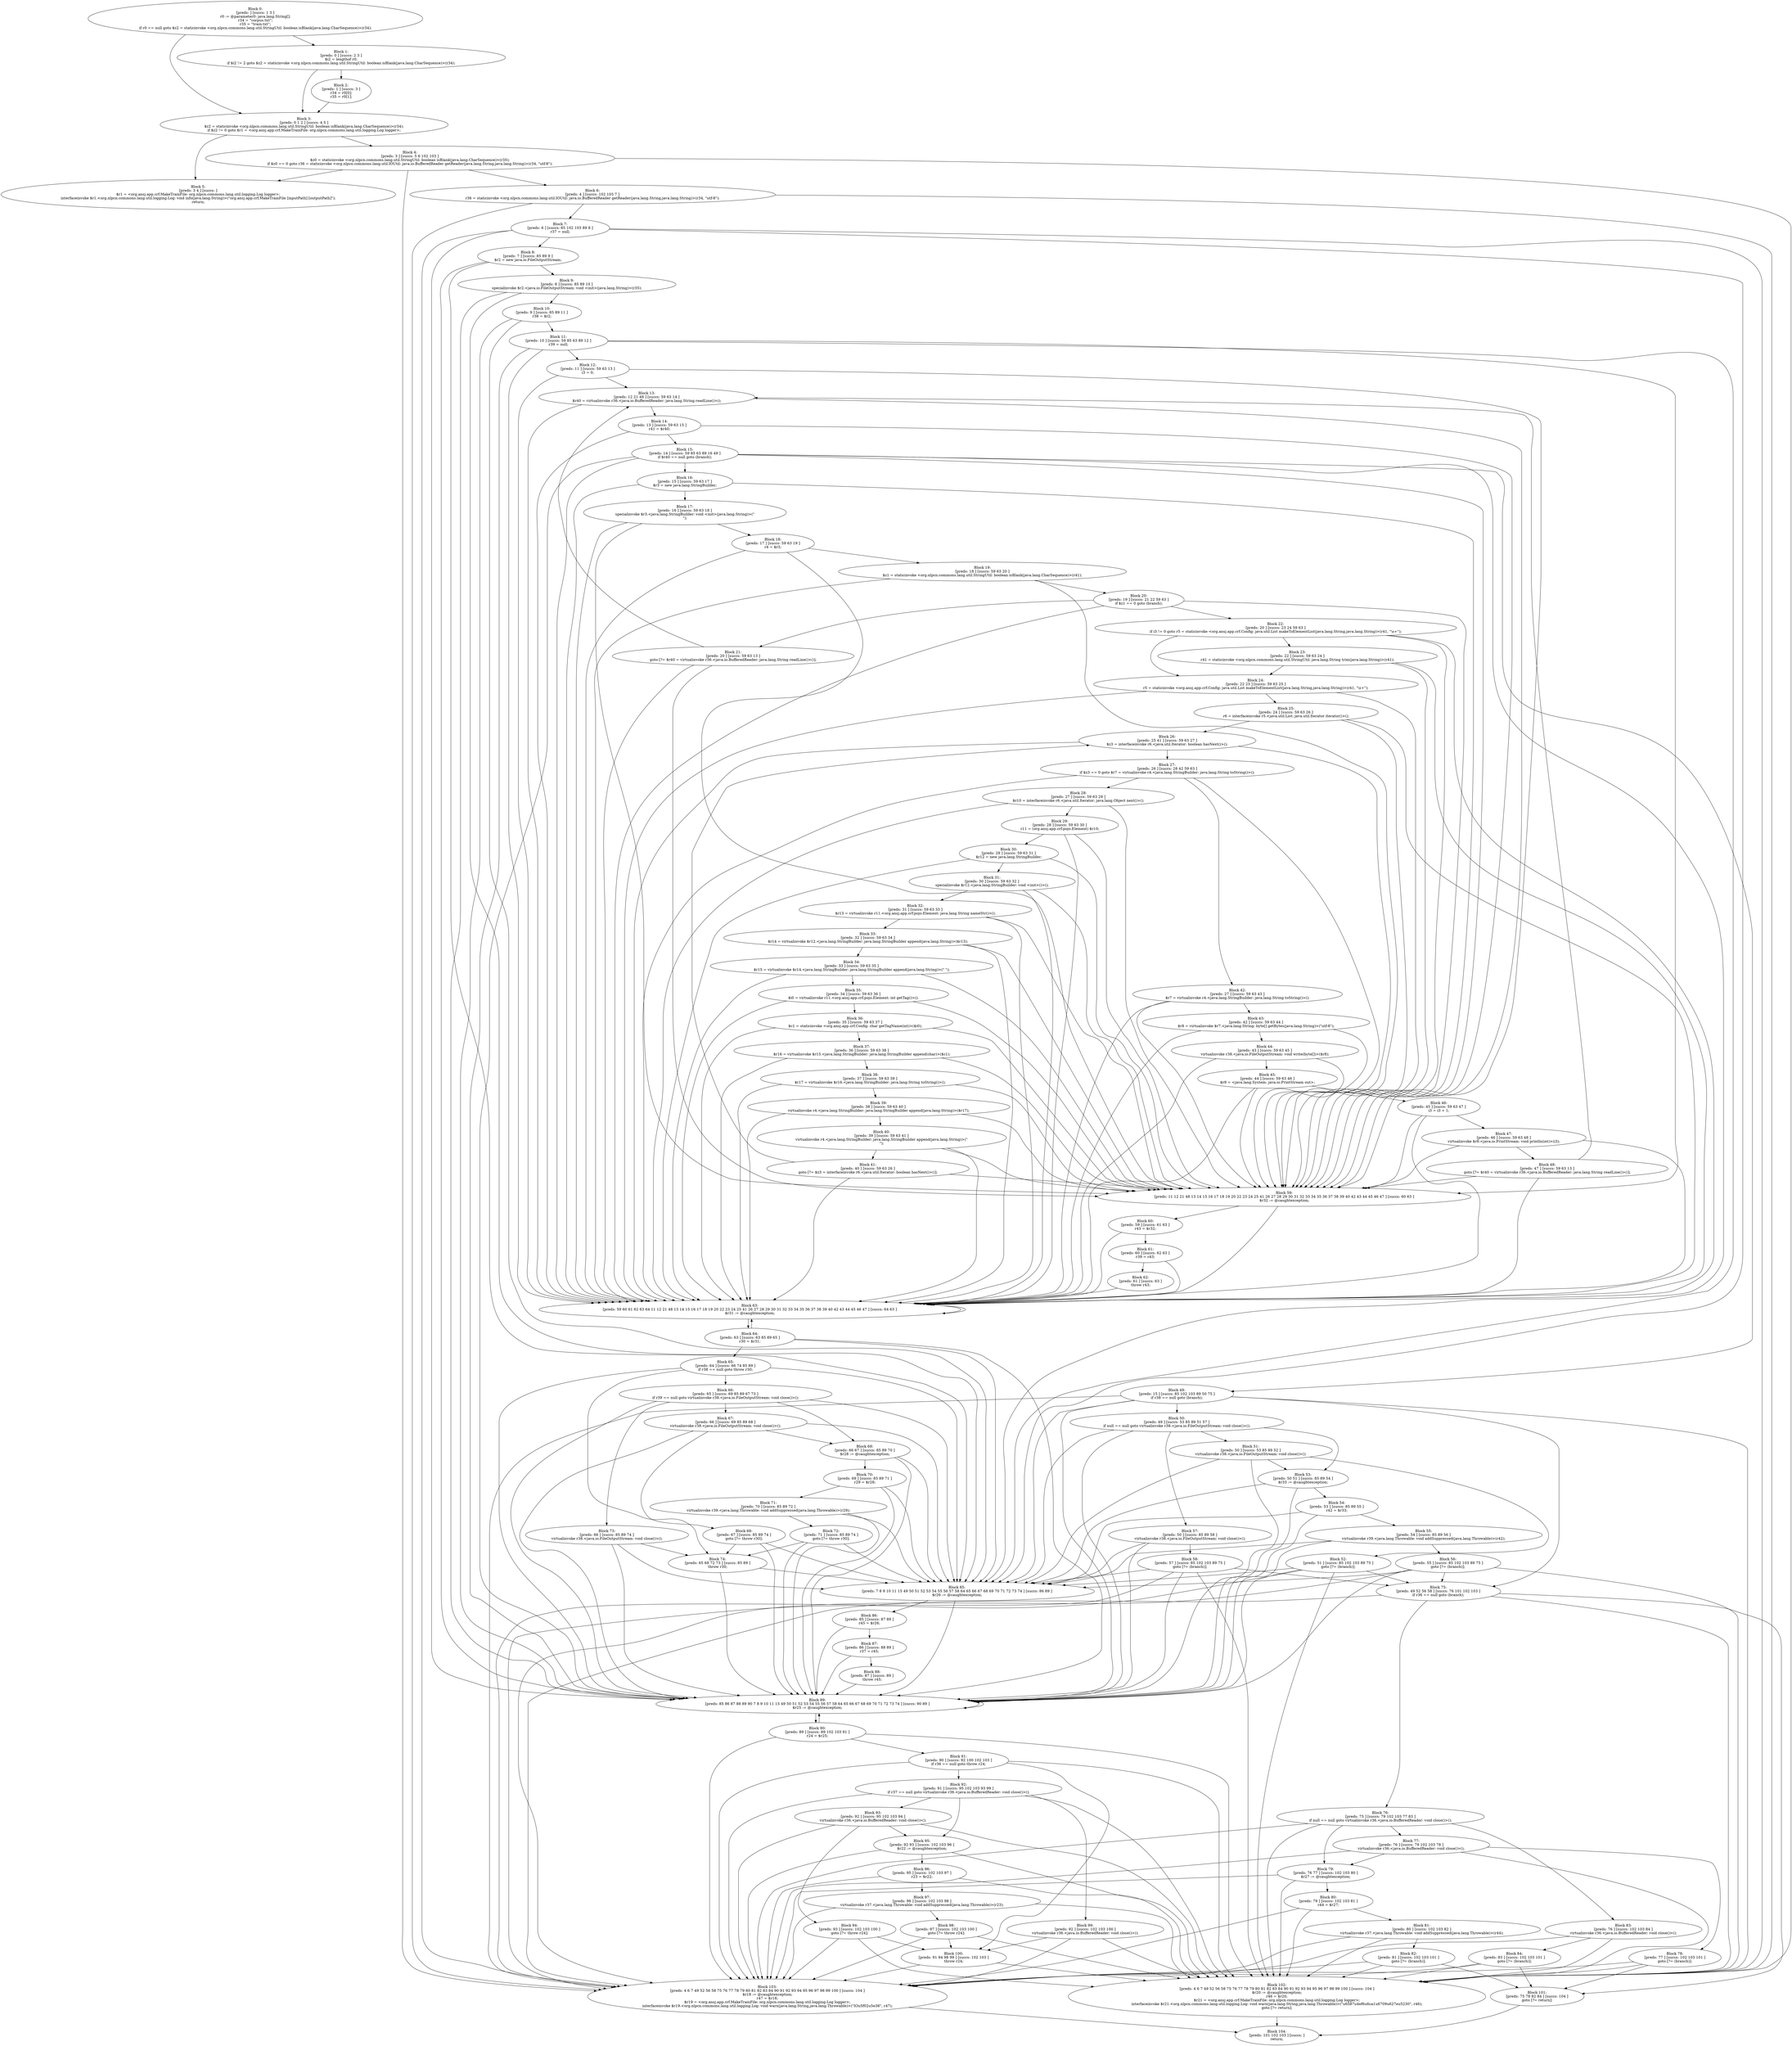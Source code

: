 digraph "unitGraph" {
    "Block 0:
[preds: ] [succs: 1 3 ]
r0 := @parameter0: java.lang.String[];
r34 = \"corpus.txt\";
r35 = \"train.txt\";
if r0 == null goto $z2 = staticinvoke <org.nlpcn.commons.lang.util.StringUtil: boolean isBlank(java.lang.CharSequence)>(r34);
"
    "Block 1:
[preds: 0 ] [succs: 2 3 ]
$i2 = lengthof r0;
if $i2 != 2 goto $z2 = staticinvoke <org.nlpcn.commons.lang.util.StringUtil: boolean isBlank(java.lang.CharSequence)>(r34);
"
    "Block 2:
[preds: 1 ] [succs: 3 ]
r34 = r0[0];
r35 = r0[1];
"
    "Block 3:
[preds: 0 1 2 ] [succs: 4 5 ]
$z2 = staticinvoke <org.nlpcn.commons.lang.util.StringUtil: boolean isBlank(java.lang.CharSequence)>(r34);
if $z2 != 0 goto $r1 = <org.ansj.app.crf.MakeTrainFile: org.nlpcn.commons.lang.util.logging.Log logger>;
"
    "Block 4:
[preds: 3 ] [succs: 5 6 102 103 ]
$z0 = staticinvoke <org.nlpcn.commons.lang.util.StringUtil: boolean isBlank(java.lang.CharSequence)>(r35);
if $z0 == 0 goto r36 = staticinvoke <org.nlpcn.commons.lang.util.IOUtil: java.io.BufferedReader getReader(java.lang.String,java.lang.String)>(r34, \"utf-8\");
"
    "Block 5:
[preds: 3 4 ] [succs: ]
$r1 = <org.ansj.app.crf.MakeTrainFile: org.nlpcn.commons.lang.util.logging.Log logger>;
interfaceinvoke $r1.<org.nlpcn.commons.lang.util.logging.Log: void info(java.lang.String)>(\"org.ansj.app.crf.MakeTrainFile [inputPath] [outputPath]\");
return;
"
    "Block 6:
[preds: 4 ] [succs: 102 103 7 ]
r36 = staticinvoke <org.nlpcn.commons.lang.util.IOUtil: java.io.BufferedReader getReader(java.lang.String,java.lang.String)>(r34, \"utf-8\");
"
    "Block 7:
[preds: 6 ] [succs: 85 102 103 89 8 ]
r37 = null;
"
    "Block 8:
[preds: 7 ] [succs: 85 89 9 ]
$r2 = new java.io.FileOutputStream;
"
    "Block 9:
[preds: 8 ] [succs: 85 89 10 ]
specialinvoke $r2.<java.io.FileOutputStream: void <init>(java.lang.String)>(r35);
"
    "Block 10:
[preds: 9 ] [succs: 85 89 11 ]
r38 = $r2;
"
    "Block 11:
[preds: 10 ] [succs: 59 85 63 89 12 ]
r39 = null;
"
    "Block 12:
[preds: 11 ] [succs: 59 63 13 ]
i3 = 0;
"
    "Block 13:
[preds: 12 21 48 ] [succs: 59 63 14 ]
$r40 = virtualinvoke r36.<java.io.BufferedReader: java.lang.String readLine()>();
"
    "Block 14:
[preds: 13 ] [succs: 59 63 15 ]
r41 = $r40;
"
    "Block 15:
[preds: 14 ] [succs: 59 85 63 89 16 49 ]
if $r40 == null goto (branch);
"
    "Block 16:
[preds: 15 ] [succs: 59 63 17 ]
$r3 = new java.lang.StringBuilder;
"
    "Block 17:
[preds: 16 ] [succs: 59 63 18 ]
specialinvoke $r3.<java.lang.StringBuilder: void <init>(java.lang.String)>(\"\n\");
"
    "Block 18:
[preds: 17 ] [succs: 59 63 19 ]
r4 = $r3;
"
    "Block 19:
[preds: 18 ] [succs: 59 63 20 ]
$z1 = staticinvoke <org.nlpcn.commons.lang.util.StringUtil: boolean isBlank(java.lang.CharSequence)>(r41);
"
    "Block 20:
[preds: 19 ] [succs: 21 22 59 63 ]
if $z1 == 0 goto (branch);
"
    "Block 21:
[preds: 20 ] [succs: 59 63 13 ]
goto [?= $r40 = virtualinvoke r36.<java.io.BufferedReader: java.lang.String readLine()>()];
"
    "Block 22:
[preds: 20 ] [succs: 23 24 59 63 ]
if i3 != 0 goto r5 = staticinvoke <org.ansj.app.crf.Config: java.util.List makeToElementList(java.lang.String,java.lang.String)>(r41, \"\\s+\");
"
    "Block 23:
[preds: 22 ] [succs: 59 63 24 ]
r41 = staticinvoke <org.nlpcn.commons.lang.util.StringUtil: java.lang.String trim(java.lang.String)>(r41);
"
    "Block 24:
[preds: 22 23 ] [succs: 59 63 25 ]
r5 = staticinvoke <org.ansj.app.crf.Config: java.util.List makeToElementList(java.lang.String,java.lang.String)>(r41, \"\\s+\");
"
    "Block 25:
[preds: 24 ] [succs: 59 63 26 ]
r6 = interfaceinvoke r5.<java.util.List: java.util.Iterator iterator()>();
"
    "Block 26:
[preds: 25 41 ] [succs: 59 63 27 ]
$z3 = interfaceinvoke r6.<java.util.Iterator: boolean hasNext()>();
"
    "Block 27:
[preds: 26 ] [succs: 28 42 59 63 ]
if $z3 == 0 goto $r7 = virtualinvoke r4.<java.lang.StringBuilder: java.lang.String toString()>();
"
    "Block 28:
[preds: 27 ] [succs: 59 63 29 ]
$r10 = interfaceinvoke r6.<java.util.Iterator: java.lang.Object next()>();
"
    "Block 29:
[preds: 28 ] [succs: 59 63 30 ]
r11 = (org.ansj.app.crf.pojo.Element) $r10;
"
    "Block 30:
[preds: 29 ] [succs: 59 63 31 ]
$r12 = new java.lang.StringBuilder;
"
    "Block 31:
[preds: 30 ] [succs: 59 63 32 ]
specialinvoke $r12.<java.lang.StringBuilder: void <init>()>();
"
    "Block 32:
[preds: 31 ] [succs: 59 63 33 ]
$r13 = virtualinvoke r11.<org.ansj.app.crf.pojo.Element: java.lang.String nameStr()>();
"
    "Block 33:
[preds: 32 ] [succs: 59 63 34 ]
$r14 = virtualinvoke $r12.<java.lang.StringBuilder: java.lang.StringBuilder append(java.lang.String)>($r13);
"
    "Block 34:
[preds: 33 ] [succs: 59 63 35 ]
$r15 = virtualinvoke $r14.<java.lang.StringBuilder: java.lang.StringBuilder append(java.lang.String)>(\" \");
"
    "Block 35:
[preds: 34 ] [succs: 59 63 36 ]
$i0 = virtualinvoke r11.<org.ansj.app.crf.pojo.Element: int getTag()>();
"
    "Block 36:
[preds: 35 ] [succs: 59 63 37 ]
$c1 = staticinvoke <org.ansj.app.crf.Config: char getTagName(int)>($i0);
"
    "Block 37:
[preds: 36 ] [succs: 59 63 38 ]
$r16 = virtualinvoke $r15.<java.lang.StringBuilder: java.lang.StringBuilder append(char)>($c1);
"
    "Block 38:
[preds: 37 ] [succs: 59 63 39 ]
$r17 = virtualinvoke $r16.<java.lang.StringBuilder: java.lang.String toString()>();
"
    "Block 39:
[preds: 38 ] [succs: 59 63 40 ]
virtualinvoke r4.<java.lang.StringBuilder: java.lang.StringBuilder append(java.lang.String)>($r17);
"
    "Block 40:
[preds: 39 ] [succs: 59 63 41 ]
virtualinvoke r4.<java.lang.StringBuilder: java.lang.StringBuilder append(java.lang.String)>(\"\n\");
"
    "Block 41:
[preds: 40 ] [succs: 59 63 26 ]
goto [?= $z3 = interfaceinvoke r6.<java.util.Iterator: boolean hasNext()>()];
"
    "Block 42:
[preds: 27 ] [succs: 59 63 43 ]
$r7 = virtualinvoke r4.<java.lang.StringBuilder: java.lang.String toString()>();
"
    "Block 43:
[preds: 42 ] [succs: 59 63 44 ]
$r8 = virtualinvoke $r7.<java.lang.String: byte[] getBytes(java.lang.String)>(\"utf-8\");
"
    "Block 44:
[preds: 43 ] [succs: 59 63 45 ]
virtualinvoke r38.<java.io.FileOutputStream: void write(byte[])>($r8);
"
    "Block 45:
[preds: 44 ] [succs: 59 63 46 ]
$r9 = <java.lang.System: java.io.PrintStream out>;
"
    "Block 46:
[preds: 45 ] [succs: 59 63 47 ]
i3 = i3 + 1;
"
    "Block 47:
[preds: 46 ] [succs: 59 63 48 ]
virtualinvoke $r9.<java.io.PrintStream: void println(int)>(i3);
"
    "Block 48:
[preds: 47 ] [succs: 59 63 13 ]
goto [?= $r40 = virtualinvoke r36.<java.io.BufferedReader: java.lang.String readLine()>()];
"
    "Block 49:
[preds: 15 ] [succs: 85 102 103 89 50 75 ]
if r38 == null goto (branch);
"
    "Block 50:
[preds: 49 ] [succs: 53 85 89 51 57 ]
if null == null goto virtualinvoke r38.<java.io.FileOutputStream: void close()>();
"
    "Block 51:
[preds: 50 ] [succs: 53 85 89 52 ]
virtualinvoke r38.<java.io.FileOutputStream: void close()>();
"
    "Block 52:
[preds: 51 ] [succs: 85 102 103 89 75 ]
goto [?= (branch)];
"
    "Block 53:
[preds: 50 51 ] [succs: 85 89 54 ]
$r33 := @caughtexception;
"
    "Block 54:
[preds: 53 ] [succs: 85 89 55 ]
r42 = $r33;
"
    "Block 55:
[preds: 54 ] [succs: 85 89 56 ]
virtualinvoke r39.<java.lang.Throwable: void addSuppressed(java.lang.Throwable)>(r42);
"
    "Block 56:
[preds: 55 ] [succs: 85 102 103 89 75 ]
goto [?= (branch)];
"
    "Block 57:
[preds: 50 ] [succs: 85 89 58 ]
virtualinvoke r38.<java.io.FileOutputStream: void close()>();
"
    "Block 58:
[preds: 57 ] [succs: 85 102 103 89 75 ]
goto [?= (branch)];
"
    "Block 59:
[preds: 11 12 21 48 13 14 15 16 17 18 19 20 22 23 24 25 41 26 27 28 29 30 31 32 33 34 35 36 37 38 39 40 42 43 44 45 46 47 ] [succs: 60 63 ]
$r32 := @caughtexception;
"
    "Block 60:
[preds: 59 ] [succs: 61 63 ]
r43 = $r32;
"
    "Block 61:
[preds: 60 ] [succs: 62 63 ]
r39 = r43;
"
    "Block 62:
[preds: 61 ] [succs: 63 ]
throw r43;
"
    "Block 63:
[preds: 59 60 61 62 63 64 11 12 21 48 13 14 15 16 17 18 19 20 22 23 24 25 41 26 27 28 29 30 31 32 33 34 35 36 37 38 39 40 42 43 44 45 46 47 ] [succs: 64 63 ]
$r31 := @caughtexception;
"
    "Block 64:
[preds: 63 ] [succs: 63 85 89 65 ]
r30 = $r31;
"
    "Block 65:
[preds: 64 ] [succs: 66 74 85 89 ]
if r38 == null goto throw r30;
"
    "Block 66:
[preds: 65 ] [succs: 69 85 89 67 73 ]
if r39 == null goto virtualinvoke r38.<java.io.FileOutputStream: void close()>();
"
    "Block 67:
[preds: 66 ] [succs: 69 85 89 68 ]
virtualinvoke r38.<java.io.FileOutputStream: void close()>();
"
    "Block 68:
[preds: 67 ] [succs: 85 89 74 ]
goto [?= throw r30];
"
    "Block 69:
[preds: 66 67 ] [succs: 85 89 70 ]
$r28 := @caughtexception;
"
    "Block 70:
[preds: 69 ] [succs: 85 89 71 ]
r29 = $r28;
"
    "Block 71:
[preds: 70 ] [succs: 85 89 72 ]
virtualinvoke r39.<java.lang.Throwable: void addSuppressed(java.lang.Throwable)>(r29);
"
    "Block 72:
[preds: 71 ] [succs: 85 89 74 ]
goto [?= throw r30];
"
    "Block 73:
[preds: 66 ] [succs: 85 89 74 ]
virtualinvoke r38.<java.io.FileOutputStream: void close()>();
"
    "Block 74:
[preds: 65 68 72 73 ] [succs: 85 89 ]
throw r30;
"
    "Block 75:
[preds: 49 52 56 58 ] [succs: 76 101 102 103 ]
if r36 == null goto (branch);
"
    "Block 76:
[preds: 75 ] [succs: 79 102 103 77 83 ]
if null == null goto virtualinvoke r36.<java.io.BufferedReader: void close()>();
"
    "Block 77:
[preds: 76 ] [succs: 79 102 103 78 ]
virtualinvoke r36.<java.io.BufferedReader: void close()>();
"
    "Block 78:
[preds: 77 ] [succs: 102 103 101 ]
goto [?= (branch)];
"
    "Block 79:
[preds: 76 77 ] [succs: 102 103 80 ]
$r27 := @caughtexception;
"
    "Block 80:
[preds: 79 ] [succs: 102 103 81 ]
r44 = $r27;
"
    "Block 81:
[preds: 80 ] [succs: 102 103 82 ]
virtualinvoke r37.<java.lang.Throwable: void addSuppressed(java.lang.Throwable)>(r44);
"
    "Block 82:
[preds: 81 ] [succs: 102 103 101 ]
goto [?= (branch)];
"
    "Block 83:
[preds: 76 ] [succs: 102 103 84 ]
virtualinvoke r36.<java.io.BufferedReader: void close()>();
"
    "Block 84:
[preds: 83 ] [succs: 102 103 101 ]
goto [?= (branch)];
"
    "Block 85:
[preds: 7 8 9 10 11 15 49 50 51 52 53 54 55 56 57 58 64 65 66 67 68 69 70 71 72 73 74 ] [succs: 86 89 ]
$r26 := @caughtexception;
"
    "Block 86:
[preds: 85 ] [succs: 87 89 ]
r45 = $r26;
"
    "Block 87:
[preds: 86 ] [succs: 88 89 ]
r37 = r45;
"
    "Block 88:
[preds: 87 ] [succs: 89 ]
throw r45;
"
    "Block 89:
[preds: 85 86 87 88 89 90 7 8 9 10 11 15 49 50 51 52 53 54 55 56 57 58 64 65 66 67 68 69 70 71 72 73 74 ] [succs: 90 89 ]
$r25 := @caughtexception;
"
    "Block 90:
[preds: 89 ] [succs: 89 102 103 91 ]
r24 = $r25;
"
    "Block 91:
[preds: 90 ] [succs: 92 100 102 103 ]
if r36 == null goto throw r24;
"
    "Block 92:
[preds: 91 ] [succs: 95 102 103 93 99 ]
if r37 == null goto virtualinvoke r36.<java.io.BufferedReader: void close()>();
"
    "Block 93:
[preds: 92 ] [succs: 95 102 103 94 ]
virtualinvoke r36.<java.io.BufferedReader: void close()>();
"
    "Block 94:
[preds: 93 ] [succs: 102 103 100 ]
goto [?= throw r24];
"
    "Block 95:
[preds: 92 93 ] [succs: 102 103 96 ]
$r22 := @caughtexception;
"
    "Block 96:
[preds: 95 ] [succs: 102 103 97 ]
r23 = $r22;
"
    "Block 97:
[preds: 96 ] [succs: 102 103 98 ]
virtualinvoke r37.<java.lang.Throwable: void addSuppressed(java.lang.Throwable)>(r23);
"
    "Block 98:
[preds: 97 ] [succs: 102 103 100 ]
goto [?= throw r24];
"
    "Block 99:
[preds: 92 ] [succs: 102 103 100 ]
virtualinvoke r36.<java.io.BufferedReader: void close()>();
"
    "Block 100:
[preds: 91 94 98 99 ] [succs: 102 103 ]
throw r24;
"
    "Block 101:
[preds: 75 78 82 84 ] [succs: 104 ]
goto [?= return];
"
    "Block 102:
[preds: 4 6 7 49 52 56 58 75 76 77 78 79 80 81 82 83 84 90 91 92 93 94 95 96 97 98 99 100 ] [succs: 104 ]
$r20 := @caughtexception;
r46 = $r20;
$r21 = <org.ansj.app.crf.MakeTrainFile: org.nlpcn.commons.lang.util.logging.Log logger>;
interfaceinvoke $r21.<org.nlpcn.commons.lang.util.logging.Log: void warn(java.lang.String,java.lang.Throwable)>(\"\u6587\u4ef6\u6ca1\u6709\u627e\u5230\", r46);
goto [?= return];
"
    "Block 103:
[preds: 4 6 7 49 52 56 58 75 76 77 78 79 80 81 82 83 84 90 91 92 93 94 95 96 97 98 99 100 ] [succs: 104 ]
$r18 := @caughtexception;
r47 = $r18;
$r19 = <org.ansj.app.crf.MakeTrainFile: org.nlpcn.commons.lang.util.logging.Log logger>;
interfaceinvoke $r19.<org.nlpcn.commons.lang.util.logging.Log: void warn(java.lang.String,java.lang.Throwable)>(\"IO\u5f02\u5e38\", r47);
"
    "Block 104:
[preds: 101 102 103 ] [succs: ]
return;
"
    "Block 0:
[preds: ] [succs: 1 3 ]
r0 := @parameter0: java.lang.String[];
r34 = \"corpus.txt\";
r35 = \"train.txt\";
if r0 == null goto $z2 = staticinvoke <org.nlpcn.commons.lang.util.StringUtil: boolean isBlank(java.lang.CharSequence)>(r34);
"->"Block 1:
[preds: 0 ] [succs: 2 3 ]
$i2 = lengthof r0;
if $i2 != 2 goto $z2 = staticinvoke <org.nlpcn.commons.lang.util.StringUtil: boolean isBlank(java.lang.CharSequence)>(r34);
";
    "Block 0:
[preds: ] [succs: 1 3 ]
r0 := @parameter0: java.lang.String[];
r34 = \"corpus.txt\";
r35 = \"train.txt\";
if r0 == null goto $z2 = staticinvoke <org.nlpcn.commons.lang.util.StringUtil: boolean isBlank(java.lang.CharSequence)>(r34);
"->"Block 3:
[preds: 0 1 2 ] [succs: 4 5 ]
$z2 = staticinvoke <org.nlpcn.commons.lang.util.StringUtil: boolean isBlank(java.lang.CharSequence)>(r34);
if $z2 != 0 goto $r1 = <org.ansj.app.crf.MakeTrainFile: org.nlpcn.commons.lang.util.logging.Log logger>;
";
    "Block 1:
[preds: 0 ] [succs: 2 3 ]
$i2 = lengthof r0;
if $i2 != 2 goto $z2 = staticinvoke <org.nlpcn.commons.lang.util.StringUtil: boolean isBlank(java.lang.CharSequence)>(r34);
"->"Block 2:
[preds: 1 ] [succs: 3 ]
r34 = r0[0];
r35 = r0[1];
";
    "Block 1:
[preds: 0 ] [succs: 2 3 ]
$i2 = lengthof r0;
if $i2 != 2 goto $z2 = staticinvoke <org.nlpcn.commons.lang.util.StringUtil: boolean isBlank(java.lang.CharSequence)>(r34);
"->"Block 3:
[preds: 0 1 2 ] [succs: 4 5 ]
$z2 = staticinvoke <org.nlpcn.commons.lang.util.StringUtil: boolean isBlank(java.lang.CharSequence)>(r34);
if $z2 != 0 goto $r1 = <org.ansj.app.crf.MakeTrainFile: org.nlpcn.commons.lang.util.logging.Log logger>;
";
    "Block 2:
[preds: 1 ] [succs: 3 ]
r34 = r0[0];
r35 = r0[1];
"->"Block 3:
[preds: 0 1 2 ] [succs: 4 5 ]
$z2 = staticinvoke <org.nlpcn.commons.lang.util.StringUtil: boolean isBlank(java.lang.CharSequence)>(r34);
if $z2 != 0 goto $r1 = <org.ansj.app.crf.MakeTrainFile: org.nlpcn.commons.lang.util.logging.Log logger>;
";
    "Block 3:
[preds: 0 1 2 ] [succs: 4 5 ]
$z2 = staticinvoke <org.nlpcn.commons.lang.util.StringUtil: boolean isBlank(java.lang.CharSequence)>(r34);
if $z2 != 0 goto $r1 = <org.ansj.app.crf.MakeTrainFile: org.nlpcn.commons.lang.util.logging.Log logger>;
"->"Block 4:
[preds: 3 ] [succs: 5 6 102 103 ]
$z0 = staticinvoke <org.nlpcn.commons.lang.util.StringUtil: boolean isBlank(java.lang.CharSequence)>(r35);
if $z0 == 0 goto r36 = staticinvoke <org.nlpcn.commons.lang.util.IOUtil: java.io.BufferedReader getReader(java.lang.String,java.lang.String)>(r34, \"utf-8\");
";
    "Block 3:
[preds: 0 1 2 ] [succs: 4 5 ]
$z2 = staticinvoke <org.nlpcn.commons.lang.util.StringUtil: boolean isBlank(java.lang.CharSequence)>(r34);
if $z2 != 0 goto $r1 = <org.ansj.app.crf.MakeTrainFile: org.nlpcn.commons.lang.util.logging.Log logger>;
"->"Block 5:
[preds: 3 4 ] [succs: ]
$r1 = <org.ansj.app.crf.MakeTrainFile: org.nlpcn.commons.lang.util.logging.Log logger>;
interfaceinvoke $r1.<org.nlpcn.commons.lang.util.logging.Log: void info(java.lang.String)>(\"org.ansj.app.crf.MakeTrainFile [inputPath] [outputPath]\");
return;
";
    "Block 4:
[preds: 3 ] [succs: 5 6 102 103 ]
$z0 = staticinvoke <org.nlpcn.commons.lang.util.StringUtil: boolean isBlank(java.lang.CharSequence)>(r35);
if $z0 == 0 goto r36 = staticinvoke <org.nlpcn.commons.lang.util.IOUtil: java.io.BufferedReader getReader(java.lang.String,java.lang.String)>(r34, \"utf-8\");
"->"Block 5:
[preds: 3 4 ] [succs: ]
$r1 = <org.ansj.app.crf.MakeTrainFile: org.nlpcn.commons.lang.util.logging.Log logger>;
interfaceinvoke $r1.<org.nlpcn.commons.lang.util.logging.Log: void info(java.lang.String)>(\"org.ansj.app.crf.MakeTrainFile [inputPath] [outputPath]\");
return;
";
    "Block 4:
[preds: 3 ] [succs: 5 6 102 103 ]
$z0 = staticinvoke <org.nlpcn.commons.lang.util.StringUtil: boolean isBlank(java.lang.CharSequence)>(r35);
if $z0 == 0 goto r36 = staticinvoke <org.nlpcn.commons.lang.util.IOUtil: java.io.BufferedReader getReader(java.lang.String,java.lang.String)>(r34, \"utf-8\");
"->"Block 6:
[preds: 4 ] [succs: 102 103 7 ]
r36 = staticinvoke <org.nlpcn.commons.lang.util.IOUtil: java.io.BufferedReader getReader(java.lang.String,java.lang.String)>(r34, \"utf-8\");
";
    "Block 4:
[preds: 3 ] [succs: 5 6 102 103 ]
$z0 = staticinvoke <org.nlpcn.commons.lang.util.StringUtil: boolean isBlank(java.lang.CharSequence)>(r35);
if $z0 == 0 goto r36 = staticinvoke <org.nlpcn.commons.lang.util.IOUtil: java.io.BufferedReader getReader(java.lang.String,java.lang.String)>(r34, \"utf-8\");
"->"Block 102:
[preds: 4 6 7 49 52 56 58 75 76 77 78 79 80 81 82 83 84 90 91 92 93 94 95 96 97 98 99 100 ] [succs: 104 ]
$r20 := @caughtexception;
r46 = $r20;
$r21 = <org.ansj.app.crf.MakeTrainFile: org.nlpcn.commons.lang.util.logging.Log logger>;
interfaceinvoke $r21.<org.nlpcn.commons.lang.util.logging.Log: void warn(java.lang.String,java.lang.Throwable)>(\"\u6587\u4ef6\u6ca1\u6709\u627e\u5230\", r46);
goto [?= return];
";
    "Block 4:
[preds: 3 ] [succs: 5 6 102 103 ]
$z0 = staticinvoke <org.nlpcn.commons.lang.util.StringUtil: boolean isBlank(java.lang.CharSequence)>(r35);
if $z0 == 0 goto r36 = staticinvoke <org.nlpcn.commons.lang.util.IOUtil: java.io.BufferedReader getReader(java.lang.String,java.lang.String)>(r34, \"utf-8\");
"->"Block 103:
[preds: 4 6 7 49 52 56 58 75 76 77 78 79 80 81 82 83 84 90 91 92 93 94 95 96 97 98 99 100 ] [succs: 104 ]
$r18 := @caughtexception;
r47 = $r18;
$r19 = <org.ansj.app.crf.MakeTrainFile: org.nlpcn.commons.lang.util.logging.Log logger>;
interfaceinvoke $r19.<org.nlpcn.commons.lang.util.logging.Log: void warn(java.lang.String,java.lang.Throwable)>(\"IO\u5f02\u5e38\", r47);
";
    "Block 6:
[preds: 4 ] [succs: 102 103 7 ]
r36 = staticinvoke <org.nlpcn.commons.lang.util.IOUtil: java.io.BufferedReader getReader(java.lang.String,java.lang.String)>(r34, \"utf-8\");
"->"Block 102:
[preds: 4 6 7 49 52 56 58 75 76 77 78 79 80 81 82 83 84 90 91 92 93 94 95 96 97 98 99 100 ] [succs: 104 ]
$r20 := @caughtexception;
r46 = $r20;
$r21 = <org.ansj.app.crf.MakeTrainFile: org.nlpcn.commons.lang.util.logging.Log logger>;
interfaceinvoke $r21.<org.nlpcn.commons.lang.util.logging.Log: void warn(java.lang.String,java.lang.Throwable)>(\"\u6587\u4ef6\u6ca1\u6709\u627e\u5230\", r46);
goto [?= return];
";
    "Block 6:
[preds: 4 ] [succs: 102 103 7 ]
r36 = staticinvoke <org.nlpcn.commons.lang.util.IOUtil: java.io.BufferedReader getReader(java.lang.String,java.lang.String)>(r34, \"utf-8\");
"->"Block 103:
[preds: 4 6 7 49 52 56 58 75 76 77 78 79 80 81 82 83 84 90 91 92 93 94 95 96 97 98 99 100 ] [succs: 104 ]
$r18 := @caughtexception;
r47 = $r18;
$r19 = <org.ansj.app.crf.MakeTrainFile: org.nlpcn.commons.lang.util.logging.Log logger>;
interfaceinvoke $r19.<org.nlpcn.commons.lang.util.logging.Log: void warn(java.lang.String,java.lang.Throwable)>(\"IO\u5f02\u5e38\", r47);
";
    "Block 6:
[preds: 4 ] [succs: 102 103 7 ]
r36 = staticinvoke <org.nlpcn.commons.lang.util.IOUtil: java.io.BufferedReader getReader(java.lang.String,java.lang.String)>(r34, \"utf-8\");
"->"Block 7:
[preds: 6 ] [succs: 85 102 103 89 8 ]
r37 = null;
";
    "Block 7:
[preds: 6 ] [succs: 85 102 103 89 8 ]
r37 = null;
"->"Block 85:
[preds: 7 8 9 10 11 15 49 50 51 52 53 54 55 56 57 58 64 65 66 67 68 69 70 71 72 73 74 ] [succs: 86 89 ]
$r26 := @caughtexception;
";
    "Block 7:
[preds: 6 ] [succs: 85 102 103 89 8 ]
r37 = null;
"->"Block 102:
[preds: 4 6 7 49 52 56 58 75 76 77 78 79 80 81 82 83 84 90 91 92 93 94 95 96 97 98 99 100 ] [succs: 104 ]
$r20 := @caughtexception;
r46 = $r20;
$r21 = <org.ansj.app.crf.MakeTrainFile: org.nlpcn.commons.lang.util.logging.Log logger>;
interfaceinvoke $r21.<org.nlpcn.commons.lang.util.logging.Log: void warn(java.lang.String,java.lang.Throwable)>(\"\u6587\u4ef6\u6ca1\u6709\u627e\u5230\", r46);
goto [?= return];
";
    "Block 7:
[preds: 6 ] [succs: 85 102 103 89 8 ]
r37 = null;
"->"Block 103:
[preds: 4 6 7 49 52 56 58 75 76 77 78 79 80 81 82 83 84 90 91 92 93 94 95 96 97 98 99 100 ] [succs: 104 ]
$r18 := @caughtexception;
r47 = $r18;
$r19 = <org.ansj.app.crf.MakeTrainFile: org.nlpcn.commons.lang.util.logging.Log logger>;
interfaceinvoke $r19.<org.nlpcn.commons.lang.util.logging.Log: void warn(java.lang.String,java.lang.Throwable)>(\"IO\u5f02\u5e38\", r47);
";
    "Block 7:
[preds: 6 ] [succs: 85 102 103 89 8 ]
r37 = null;
"->"Block 89:
[preds: 85 86 87 88 89 90 7 8 9 10 11 15 49 50 51 52 53 54 55 56 57 58 64 65 66 67 68 69 70 71 72 73 74 ] [succs: 90 89 ]
$r25 := @caughtexception;
";
    "Block 7:
[preds: 6 ] [succs: 85 102 103 89 8 ]
r37 = null;
"->"Block 8:
[preds: 7 ] [succs: 85 89 9 ]
$r2 = new java.io.FileOutputStream;
";
    "Block 8:
[preds: 7 ] [succs: 85 89 9 ]
$r2 = new java.io.FileOutputStream;
"->"Block 85:
[preds: 7 8 9 10 11 15 49 50 51 52 53 54 55 56 57 58 64 65 66 67 68 69 70 71 72 73 74 ] [succs: 86 89 ]
$r26 := @caughtexception;
";
    "Block 8:
[preds: 7 ] [succs: 85 89 9 ]
$r2 = new java.io.FileOutputStream;
"->"Block 89:
[preds: 85 86 87 88 89 90 7 8 9 10 11 15 49 50 51 52 53 54 55 56 57 58 64 65 66 67 68 69 70 71 72 73 74 ] [succs: 90 89 ]
$r25 := @caughtexception;
";
    "Block 8:
[preds: 7 ] [succs: 85 89 9 ]
$r2 = new java.io.FileOutputStream;
"->"Block 9:
[preds: 8 ] [succs: 85 89 10 ]
specialinvoke $r2.<java.io.FileOutputStream: void <init>(java.lang.String)>(r35);
";
    "Block 9:
[preds: 8 ] [succs: 85 89 10 ]
specialinvoke $r2.<java.io.FileOutputStream: void <init>(java.lang.String)>(r35);
"->"Block 85:
[preds: 7 8 9 10 11 15 49 50 51 52 53 54 55 56 57 58 64 65 66 67 68 69 70 71 72 73 74 ] [succs: 86 89 ]
$r26 := @caughtexception;
";
    "Block 9:
[preds: 8 ] [succs: 85 89 10 ]
specialinvoke $r2.<java.io.FileOutputStream: void <init>(java.lang.String)>(r35);
"->"Block 89:
[preds: 85 86 87 88 89 90 7 8 9 10 11 15 49 50 51 52 53 54 55 56 57 58 64 65 66 67 68 69 70 71 72 73 74 ] [succs: 90 89 ]
$r25 := @caughtexception;
";
    "Block 9:
[preds: 8 ] [succs: 85 89 10 ]
specialinvoke $r2.<java.io.FileOutputStream: void <init>(java.lang.String)>(r35);
"->"Block 10:
[preds: 9 ] [succs: 85 89 11 ]
r38 = $r2;
";
    "Block 10:
[preds: 9 ] [succs: 85 89 11 ]
r38 = $r2;
"->"Block 85:
[preds: 7 8 9 10 11 15 49 50 51 52 53 54 55 56 57 58 64 65 66 67 68 69 70 71 72 73 74 ] [succs: 86 89 ]
$r26 := @caughtexception;
";
    "Block 10:
[preds: 9 ] [succs: 85 89 11 ]
r38 = $r2;
"->"Block 89:
[preds: 85 86 87 88 89 90 7 8 9 10 11 15 49 50 51 52 53 54 55 56 57 58 64 65 66 67 68 69 70 71 72 73 74 ] [succs: 90 89 ]
$r25 := @caughtexception;
";
    "Block 10:
[preds: 9 ] [succs: 85 89 11 ]
r38 = $r2;
"->"Block 11:
[preds: 10 ] [succs: 59 85 63 89 12 ]
r39 = null;
";
    "Block 11:
[preds: 10 ] [succs: 59 85 63 89 12 ]
r39 = null;
"->"Block 59:
[preds: 11 12 21 48 13 14 15 16 17 18 19 20 22 23 24 25 41 26 27 28 29 30 31 32 33 34 35 36 37 38 39 40 42 43 44 45 46 47 ] [succs: 60 63 ]
$r32 := @caughtexception;
";
    "Block 11:
[preds: 10 ] [succs: 59 85 63 89 12 ]
r39 = null;
"->"Block 85:
[preds: 7 8 9 10 11 15 49 50 51 52 53 54 55 56 57 58 64 65 66 67 68 69 70 71 72 73 74 ] [succs: 86 89 ]
$r26 := @caughtexception;
";
    "Block 11:
[preds: 10 ] [succs: 59 85 63 89 12 ]
r39 = null;
"->"Block 63:
[preds: 59 60 61 62 63 64 11 12 21 48 13 14 15 16 17 18 19 20 22 23 24 25 41 26 27 28 29 30 31 32 33 34 35 36 37 38 39 40 42 43 44 45 46 47 ] [succs: 64 63 ]
$r31 := @caughtexception;
";
    "Block 11:
[preds: 10 ] [succs: 59 85 63 89 12 ]
r39 = null;
"->"Block 89:
[preds: 85 86 87 88 89 90 7 8 9 10 11 15 49 50 51 52 53 54 55 56 57 58 64 65 66 67 68 69 70 71 72 73 74 ] [succs: 90 89 ]
$r25 := @caughtexception;
";
    "Block 11:
[preds: 10 ] [succs: 59 85 63 89 12 ]
r39 = null;
"->"Block 12:
[preds: 11 ] [succs: 59 63 13 ]
i3 = 0;
";
    "Block 12:
[preds: 11 ] [succs: 59 63 13 ]
i3 = 0;
"->"Block 59:
[preds: 11 12 21 48 13 14 15 16 17 18 19 20 22 23 24 25 41 26 27 28 29 30 31 32 33 34 35 36 37 38 39 40 42 43 44 45 46 47 ] [succs: 60 63 ]
$r32 := @caughtexception;
";
    "Block 12:
[preds: 11 ] [succs: 59 63 13 ]
i3 = 0;
"->"Block 63:
[preds: 59 60 61 62 63 64 11 12 21 48 13 14 15 16 17 18 19 20 22 23 24 25 41 26 27 28 29 30 31 32 33 34 35 36 37 38 39 40 42 43 44 45 46 47 ] [succs: 64 63 ]
$r31 := @caughtexception;
";
    "Block 12:
[preds: 11 ] [succs: 59 63 13 ]
i3 = 0;
"->"Block 13:
[preds: 12 21 48 ] [succs: 59 63 14 ]
$r40 = virtualinvoke r36.<java.io.BufferedReader: java.lang.String readLine()>();
";
    "Block 13:
[preds: 12 21 48 ] [succs: 59 63 14 ]
$r40 = virtualinvoke r36.<java.io.BufferedReader: java.lang.String readLine()>();
"->"Block 59:
[preds: 11 12 21 48 13 14 15 16 17 18 19 20 22 23 24 25 41 26 27 28 29 30 31 32 33 34 35 36 37 38 39 40 42 43 44 45 46 47 ] [succs: 60 63 ]
$r32 := @caughtexception;
";
    "Block 13:
[preds: 12 21 48 ] [succs: 59 63 14 ]
$r40 = virtualinvoke r36.<java.io.BufferedReader: java.lang.String readLine()>();
"->"Block 63:
[preds: 59 60 61 62 63 64 11 12 21 48 13 14 15 16 17 18 19 20 22 23 24 25 41 26 27 28 29 30 31 32 33 34 35 36 37 38 39 40 42 43 44 45 46 47 ] [succs: 64 63 ]
$r31 := @caughtexception;
";
    "Block 13:
[preds: 12 21 48 ] [succs: 59 63 14 ]
$r40 = virtualinvoke r36.<java.io.BufferedReader: java.lang.String readLine()>();
"->"Block 14:
[preds: 13 ] [succs: 59 63 15 ]
r41 = $r40;
";
    "Block 14:
[preds: 13 ] [succs: 59 63 15 ]
r41 = $r40;
"->"Block 59:
[preds: 11 12 21 48 13 14 15 16 17 18 19 20 22 23 24 25 41 26 27 28 29 30 31 32 33 34 35 36 37 38 39 40 42 43 44 45 46 47 ] [succs: 60 63 ]
$r32 := @caughtexception;
";
    "Block 14:
[preds: 13 ] [succs: 59 63 15 ]
r41 = $r40;
"->"Block 63:
[preds: 59 60 61 62 63 64 11 12 21 48 13 14 15 16 17 18 19 20 22 23 24 25 41 26 27 28 29 30 31 32 33 34 35 36 37 38 39 40 42 43 44 45 46 47 ] [succs: 64 63 ]
$r31 := @caughtexception;
";
    "Block 14:
[preds: 13 ] [succs: 59 63 15 ]
r41 = $r40;
"->"Block 15:
[preds: 14 ] [succs: 59 85 63 89 16 49 ]
if $r40 == null goto (branch);
";
    "Block 15:
[preds: 14 ] [succs: 59 85 63 89 16 49 ]
if $r40 == null goto (branch);
"->"Block 59:
[preds: 11 12 21 48 13 14 15 16 17 18 19 20 22 23 24 25 41 26 27 28 29 30 31 32 33 34 35 36 37 38 39 40 42 43 44 45 46 47 ] [succs: 60 63 ]
$r32 := @caughtexception;
";
    "Block 15:
[preds: 14 ] [succs: 59 85 63 89 16 49 ]
if $r40 == null goto (branch);
"->"Block 85:
[preds: 7 8 9 10 11 15 49 50 51 52 53 54 55 56 57 58 64 65 66 67 68 69 70 71 72 73 74 ] [succs: 86 89 ]
$r26 := @caughtexception;
";
    "Block 15:
[preds: 14 ] [succs: 59 85 63 89 16 49 ]
if $r40 == null goto (branch);
"->"Block 63:
[preds: 59 60 61 62 63 64 11 12 21 48 13 14 15 16 17 18 19 20 22 23 24 25 41 26 27 28 29 30 31 32 33 34 35 36 37 38 39 40 42 43 44 45 46 47 ] [succs: 64 63 ]
$r31 := @caughtexception;
";
    "Block 15:
[preds: 14 ] [succs: 59 85 63 89 16 49 ]
if $r40 == null goto (branch);
"->"Block 89:
[preds: 85 86 87 88 89 90 7 8 9 10 11 15 49 50 51 52 53 54 55 56 57 58 64 65 66 67 68 69 70 71 72 73 74 ] [succs: 90 89 ]
$r25 := @caughtexception;
";
    "Block 15:
[preds: 14 ] [succs: 59 85 63 89 16 49 ]
if $r40 == null goto (branch);
"->"Block 16:
[preds: 15 ] [succs: 59 63 17 ]
$r3 = new java.lang.StringBuilder;
";
    "Block 15:
[preds: 14 ] [succs: 59 85 63 89 16 49 ]
if $r40 == null goto (branch);
"->"Block 49:
[preds: 15 ] [succs: 85 102 103 89 50 75 ]
if r38 == null goto (branch);
";
    "Block 16:
[preds: 15 ] [succs: 59 63 17 ]
$r3 = new java.lang.StringBuilder;
"->"Block 59:
[preds: 11 12 21 48 13 14 15 16 17 18 19 20 22 23 24 25 41 26 27 28 29 30 31 32 33 34 35 36 37 38 39 40 42 43 44 45 46 47 ] [succs: 60 63 ]
$r32 := @caughtexception;
";
    "Block 16:
[preds: 15 ] [succs: 59 63 17 ]
$r3 = new java.lang.StringBuilder;
"->"Block 63:
[preds: 59 60 61 62 63 64 11 12 21 48 13 14 15 16 17 18 19 20 22 23 24 25 41 26 27 28 29 30 31 32 33 34 35 36 37 38 39 40 42 43 44 45 46 47 ] [succs: 64 63 ]
$r31 := @caughtexception;
";
    "Block 16:
[preds: 15 ] [succs: 59 63 17 ]
$r3 = new java.lang.StringBuilder;
"->"Block 17:
[preds: 16 ] [succs: 59 63 18 ]
specialinvoke $r3.<java.lang.StringBuilder: void <init>(java.lang.String)>(\"\n\");
";
    "Block 17:
[preds: 16 ] [succs: 59 63 18 ]
specialinvoke $r3.<java.lang.StringBuilder: void <init>(java.lang.String)>(\"\n\");
"->"Block 59:
[preds: 11 12 21 48 13 14 15 16 17 18 19 20 22 23 24 25 41 26 27 28 29 30 31 32 33 34 35 36 37 38 39 40 42 43 44 45 46 47 ] [succs: 60 63 ]
$r32 := @caughtexception;
";
    "Block 17:
[preds: 16 ] [succs: 59 63 18 ]
specialinvoke $r3.<java.lang.StringBuilder: void <init>(java.lang.String)>(\"\n\");
"->"Block 63:
[preds: 59 60 61 62 63 64 11 12 21 48 13 14 15 16 17 18 19 20 22 23 24 25 41 26 27 28 29 30 31 32 33 34 35 36 37 38 39 40 42 43 44 45 46 47 ] [succs: 64 63 ]
$r31 := @caughtexception;
";
    "Block 17:
[preds: 16 ] [succs: 59 63 18 ]
specialinvoke $r3.<java.lang.StringBuilder: void <init>(java.lang.String)>(\"\n\");
"->"Block 18:
[preds: 17 ] [succs: 59 63 19 ]
r4 = $r3;
";
    "Block 18:
[preds: 17 ] [succs: 59 63 19 ]
r4 = $r3;
"->"Block 59:
[preds: 11 12 21 48 13 14 15 16 17 18 19 20 22 23 24 25 41 26 27 28 29 30 31 32 33 34 35 36 37 38 39 40 42 43 44 45 46 47 ] [succs: 60 63 ]
$r32 := @caughtexception;
";
    "Block 18:
[preds: 17 ] [succs: 59 63 19 ]
r4 = $r3;
"->"Block 63:
[preds: 59 60 61 62 63 64 11 12 21 48 13 14 15 16 17 18 19 20 22 23 24 25 41 26 27 28 29 30 31 32 33 34 35 36 37 38 39 40 42 43 44 45 46 47 ] [succs: 64 63 ]
$r31 := @caughtexception;
";
    "Block 18:
[preds: 17 ] [succs: 59 63 19 ]
r4 = $r3;
"->"Block 19:
[preds: 18 ] [succs: 59 63 20 ]
$z1 = staticinvoke <org.nlpcn.commons.lang.util.StringUtil: boolean isBlank(java.lang.CharSequence)>(r41);
";
    "Block 19:
[preds: 18 ] [succs: 59 63 20 ]
$z1 = staticinvoke <org.nlpcn.commons.lang.util.StringUtil: boolean isBlank(java.lang.CharSequence)>(r41);
"->"Block 59:
[preds: 11 12 21 48 13 14 15 16 17 18 19 20 22 23 24 25 41 26 27 28 29 30 31 32 33 34 35 36 37 38 39 40 42 43 44 45 46 47 ] [succs: 60 63 ]
$r32 := @caughtexception;
";
    "Block 19:
[preds: 18 ] [succs: 59 63 20 ]
$z1 = staticinvoke <org.nlpcn.commons.lang.util.StringUtil: boolean isBlank(java.lang.CharSequence)>(r41);
"->"Block 63:
[preds: 59 60 61 62 63 64 11 12 21 48 13 14 15 16 17 18 19 20 22 23 24 25 41 26 27 28 29 30 31 32 33 34 35 36 37 38 39 40 42 43 44 45 46 47 ] [succs: 64 63 ]
$r31 := @caughtexception;
";
    "Block 19:
[preds: 18 ] [succs: 59 63 20 ]
$z1 = staticinvoke <org.nlpcn.commons.lang.util.StringUtil: boolean isBlank(java.lang.CharSequence)>(r41);
"->"Block 20:
[preds: 19 ] [succs: 21 22 59 63 ]
if $z1 == 0 goto (branch);
";
    "Block 20:
[preds: 19 ] [succs: 21 22 59 63 ]
if $z1 == 0 goto (branch);
"->"Block 21:
[preds: 20 ] [succs: 59 63 13 ]
goto [?= $r40 = virtualinvoke r36.<java.io.BufferedReader: java.lang.String readLine()>()];
";
    "Block 20:
[preds: 19 ] [succs: 21 22 59 63 ]
if $z1 == 0 goto (branch);
"->"Block 22:
[preds: 20 ] [succs: 23 24 59 63 ]
if i3 != 0 goto r5 = staticinvoke <org.ansj.app.crf.Config: java.util.List makeToElementList(java.lang.String,java.lang.String)>(r41, \"\\s+\");
";
    "Block 20:
[preds: 19 ] [succs: 21 22 59 63 ]
if $z1 == 0 goto (branch);
"->"Block 59:
[preds: 11 12 21 48 13 14 15 16 17 18 19 20 22 23 24 25 41 26 27 28 29 30 31 32 33 34 35 36 37 38 39 40 42 43 44 45 46 47 ] [succs: 60 63 ]
$r32 := @caughtexception;
";
    "Block 20:
[preds: 19 ] [succs: 21 22 59 63 ]
if $z1 == 0 goto (branch);
"->"Block 63:
[preds: 59 60 61 62 63 64 11 12 21 48 13 14 15 16 17 18 19 20 22 23 24 25 41 26 27 28 29 30 31 32 33 34 35 36 37 38 39 40 42 43 44 45 46 47 ] [succs: 64 63 ]
$r31 := @caughtexception;
";
    "Block 21:
[preds: 20 ] [succs: 59 63 13 ]
goto [?= $r40 = virtualinvoke r36.<java.io.BufferedReader: java.lang.String readLine()>()];
"->"Block 59:
[preds: 11 12 21 48 13 14 15 16 17 18 19 20 22 23 24 25 41 26 27 28 29 30 31 32 33 34 35 36 37 38 39 40 42 43 44 45 46 47 ] [succs: 60 63 ]
$r32 := @caughtexception;
";
    "Block 21:
[preds: 20 ] [succs: 59 63 13 ]
goto [?= $r40 = virtualinvoke r36.<java.io.BufferedReader: java.lang.String readLine()>()];
"->"Block 63:
[preds: 59 60 61 62 63 64 11 12 21 48 13 14 15 16 17 18 19 20 22 23 24 25 41 26 27 28 29 30 31 32 33 34 35 36 37 38 39 40 42 43 44 45 46 47 ] [succs: 64 63 ]
$r31 := @caughtexception;
";
    "Block 21:
[preds: 20 ] [succs: 59 63 13 ]
goto [?= $r40 = virtualinvoke r36.<java.io.BufferedReader: java.lang.String readLine()>()];
"->"Block 13:
[preds: 12 21 48 ] [succs: 59 63 14 ]
$r40 = virtualinvoke r36.<java.io.BufferedReader: java.lang.String readLine()>();
";
    "Block 22:
[preds: 20 ] [succs: 23 24 59 63 ]
if i3 != 0 goto r5 = staticinvoke <org.ansj.app.crf.Config: java.util.List makeToElementList(java.lang.String,java.lang.String)>(r41, \"\\s+\");
"->"Block 23:
[preds: 22 ] [succs: 59 63 24 ]
r41 = staticinvoke <org.nlpcn.commons.lang.util.StringUtil: java.lang.String trim(java.lang.String)>(r41);
";
    "Block 22:
[preds: 20 ] [succs: 23 24 59 63 ]
if i3 != 0 goto r5 = staticinvoke <org.ansj.app.crf.Config: java.util.List makeToElementList(java.lang.String,java.lang.String)>(r41, \"\\s+\");
"->"Block 24:
[preds: 22 23 ] [succs: 59 63 25 ]
r5 = staticinvoke <org.ansj.app.crf.Config: java.util.List makeToElementList(java.lang.String,java.lang.String)>(r41, \"\\s+\");
";
    "Block 22:
[preds: 20 ] [succs: 23 24 59 63 ]
if i3 != 0 goto r5 = staticinvoke <org.ansj.app.crf.Config: java.util.List makeToElementList(java.lang.String,java.lang.String)>(r41, \"\\s+\");
"->"Block 59:
[preds: 11 12 21 48 13 14 15 16 17 18 19 20 22 23 24 25 41 26 27 28 29 30 31 32 33 34 35 36 37 38 39 40 42 43 44 45 46 47 ] [succs: 60 63 ]
$r32 := @caughtexception;
";
    "Block 22:
[preds: 20 ] [succs: 23 24 59 63 ]
if i3 != 0 goto r5 = staticinvoke <org.ansj.app.crf.Config: java.util.List makeToElementList(java.lang.String,java.lang.String)>(r41, \"\\s+\");
"->"Block 63:
[preds: 59 60 61 62 63 64 11 12 21 48 13 14 15 16 17 18 19 20 22 23 24 25 41 26 27 28 29 30 31 32 33 34 35 36 37 38 39 40 42 43 44 45 46 47 ] [succs: 64 63 ]
$r31 := @caughtexception;
";
    "Block 23:
[preds: 22 ] [succs: 59 63 24 ]
r41 = staticinvoke <org.nlpcn.commons.lang.util.StringUtil: java.lang.String trim(java.lang.String)>(r41);
"->"Block 59:
[preds: 11 12 21 48 13 14 15 16 17 18 19 20 22 23 24 25 41 26 27 28 29 30 31 32 33 34 35 36 37 38 39 40 42 43 44 45 46 47 ] [succs: 60 63 ]
$r32 := @caughtexception;
";
    "Block 23:
[preds: 22 ] [succs: 59 63 24 ]
r41 = staticinvoke <org.nlpcn.commons.lang.util.StringUtil: java.lang.String trim(java.lang.String)>(r41);
"->"Block 63:
[preds: 59 60 61 62 63 64 11 12 21 48 13 14 15 16 17 18 19 20 22 23 24 25 41 26 27 28 29 30 31 32 33 34 35 36 37 38 39 40 42 43 44 45 46 47 ] [succs: 64 63 ]
$r31 := @caughtexception;
";
    "Block 23:
[preds: 22 ] [succs: 59 63 24 ]
r41 = staticinvoke <org.nlpcn.commons.lang.util.StringUtil: java.lang.String trim(java.lang.String)>(r41);
"->"Block 24:
[preds: 22 23 ] [succs: 59 63 25 ]
r5 = staticinvoke <org.ansj.app.crf.Config: java.util.List makeToElementList(java.lang.String,java.lang.String)>(r41, \"\\s+\");
";
    "Block 24:
[preds: 22 23 ] [succs: 59 63 25 ]
r5 = staticinvoke <org.ansj.app.crf.Config: java.util.List makeToElementList(java.lang.String,java.lang.String)>(r41, \"\\s+\");
"->"Block 59:
[preds: 11 12 21 48 13 14 15 16 17 18 19 20 22 23 24 25 41 26 27 28 29 30 31 32 33 34 35 36 37 38 39 40 42 43 44 45 46 47 ] [succs: 60 63 ]
$r32 := @caughtexception;
";
    "Block 24:
[preds: 22 23 ] [succs: 59 63 25 ]
r5 = staticinvoke <org.ansj.app.crf.Config: java.util.List makeToElementList(java.lang.String,java.lang.String)>(r41, \"\\s+\");
"->"Block 63:
[preds: 59 60 61 62 63 64 11 12 21 48 13 14 15 16 17 18 19 20 22 23 24 25 41 26 27 28 29 30 31 32 33 34 35 36 37 38 39 40 42 43 44 45 46 47 ] [succs: 64 63 ]
$r31 := @caughtexception;
";
    "Block 24:
[preds: 22 23 ] [succs: 59 63 25 ]
r5 = staticinvoke <org.ansj.app.crf.Config: java.util.List makeToElementList(java.lang.String,java.lang.String)>(r41, \"\\s+\");
"->"Block 25:
[preds: 24 ] [succs: 59 63 26 ]
r6 = interfaceinvoke r5.<java.util.List: java.util.Iterator iterator()>();
";
    "Block 25:
[preds: 24 ] [succs: 59 63 26 ]
r6 = interfaceinvoke r5.<java.util.List: java.util.Iterator iterator()>();
"->"Block 59:
[preds: 11 12 21 48 13 14 15 16 17 18 19 20 22 23 24 25 41 26 27 28 29 30 31 32 33 34 35 36 37 38 39 40 42 43 44 45 46 47 ] [succs: 60 63 ]
$r32 := @caughtexception;
";
    "Block 25:
[preds: 24 ] [succs: 59 63 26 ]
r6 = interfaceinvoke r5.<java.util.List: java.util.Iterator iterator()>();
"->"Block 63:
[preds: 59 60 61 62 63 64 11 12 21 48 13 14 15 16 17 18 19 20 22 23 24 25 41 26 27 28 29 30 31 32 33 34 35 36 37 38 39 40 42 43 44 45 46 47 ] [succs: 64 63 ]
$r31 := @caughtexception;
";
    "Block 25:
[preds: 24 ] [succs: 59 63 26 ]
r6 = interfaceinvoke r5.<java.util.List: java.util.Iterator iterator()>();
"->"Block 26:
[preds: 25 41 ] [succs: 59 63 27 ]
$z3 = interfaceinvoke r6.<java.util.Iterator: boolean hasNext()>();
";
    "Block 26:
[preds: 25 41 ] [succs: 59 63 27 ]
$z3 = interfaceinvoke r6.<java.util.Iterator: boolean hasNext()>();
"->"Block 59:
[preds: 11 12 21 48 13 14 15 16 17 18 19 20 22 23 24 25 41 26 27 28 29 30 31 32 33 34 35 36 37 38 39 40 42 43 44 45 46 47 ] [succs: 60 63 ]
$r32 := @caughtexception;
";
    "Block 26:
[preds: 25 41 ] [succs: 59 63 27 ]
$z3 = interfaceinvoke r6.<java.util.Iterator: boolean hasNext()>();
"->"Block 63:
[preds: 59 60 61 62 63 64 11 12 21 48 13 14 15 16 17 18 19 20 22 23 24 25 41 26 27 28 29 30 31 32 33 34 35 36 37 38 39 40 42 43 44 45 46 47 ] [succs: 64 63 ]
$r31 := @caughtexception;
";
    "Block 26:
[preds: 25 41 ] [succs: 59 63 27 ]
$z3 = interfaceinvoke r6.<java.util.Iterator: boolean hasNext()>();
"->"Block 27:
[preds: 26 ] [succs: 28 42 59 63 ]
if $z3 == 0 goto $r7 = virtualinvoke r4.<java.lang.StringBuilder: java.lang.String toString()>();
";
    "Block 27:
[preds: 26 ] [succs: 28 42 59 63 ]
if $z3 == 0 goto $r7 = virtualinvoke r4.<java.lang.StringBuilder: java.lang.String toString()>();
"->"Block 28:
[preds: 27 ] [succs: 59 63 29 ]
$r10 = interfaceinvoke r6.<java.util.Iterator: java.lang.Object next()>();
";
    "Block 27:
[preds: 26 ] [succs: 28 42 59 63 ]
if $z3 == 0 goto $r7 = virtualinvoke r4.<java.lang.StringBuilder: java.lang.String toString()>();
"->"Block 42:
[preds: 27 ] [succs: 59 63 43 ]
$r7 = virtualinvoke r4.<java.lang.StringBuilder: java.lang.String toString()>();
";
    "Block 27:
[preds: 26 ] [succs: 28 42 59 63 ]
if $z3 == 0 goto $r7 = virtualinvoke r4.<java.lang.StringBuilder: java.lang.String toString()>();
"->"Block 59:
[preds: 11 12 21 48 13 14 15 16 17 18 19 20 22 23 24 25 41 26 27 28 29 30 31 32 33 34 35 36 37 38 39 40 42 43 44 45 46 47 ] [succs: 60 63 ]
$r32 := @caughtexception;
";
    "Block 27:
[preds: 26 ] [succs: 28 42 59 63 ]
if $z3 == 0 goto $r7 = virtualinvoke r4.<java.lang.StringBuilder: java.lang.String toString()>();
"->"Block 63:
[preds: 59 60 61 62 63 64 11 12 21 48 13 14 15 16 17 18 19 20 22 23 24 25 41 26 27 28 29 30 31 32 33 34 35 36 37 38 39 40 42 43 44 45 46 47 ] [succs: 64 63 ]
$r31 := @caughtexception;
";
    "Block 28:
[preds: 27 ] [succs: 59 63 29 ]
$r10 = interfaceinvoke r6.<java.util.Iterator: java.lang.Object next()>();
"->"Block 59:
[preds: 11 12 21 48 13 14 15 16 17 18 19 20 22 23 24 25 41 26 27 28 29 30 31 32 33 34 35 36 37 38 39 40 42 43 44 45 46 47 ] [succs: 60 63 ]
$r32 := @caughtexception;
";
    "Block 28:
[preds: 27 ] [succs: 59 63 29 ]
$r10 = interfaceinvoke r6.<java.util.Iterator: java.lang.Object next()>();
"->"Block 63:
[preds: 59 60 61 62 63 64 11 12 21 48 13 14 15 16 17 18 19 20 22 23 24 25 41 26 27 28 29 30 31 32 33 34 35 36 37 38 39 40 42 43 44 45 46 47 ] [succs: 64 63 ]
$r31 := @caughtexception;
";
    "Block 28:
[preds: 27 ] [succs: 59 63 29 ]
$r10 = interfaceinvoke r6.<java.util.Iterator: java.lang.Object next()>();
"->"Block 29:
[preds: 28 ] [succs: 59 63 30 ]
r11 = (org.ansj.app.crf.pojo.Element) $r10;
";
    "Block 29:
[preds: 28 ] [succs: 59 63 30 ]
r11 = (org.ansj.app.crf.pojo.Element) $r10;
"->"Block 59:
[preds: 11 12 21 48 13 14 15 16 17 18 19 20 22 23 24 25 41 26 27 28 29 30 31 32 33 34 35 36 37 38 39 40 42 43 44 45 46 47 ] [succs: 60 63 ]
$r32 := @caughtexception;
";
    "Block 29:
[preds: 28 ] [succs: 59 63 30 ]
r11 = (org.ansj.app.crf.pojo.Element) $r10;
"->"Block 63:
[preds: 59 60 61 62 63 64 11 12 21 48 13 14 15 16 17 18 19 20 22 23 24 25 41 26 27 28 29 30 31 32 33 34 35 36 37 38 39 40 42 43 44 45 46 47 ] [succs: 64 63 ]
$r31 := @caughtexception;
";
    "Block 29:
[preds: 28 ] [succs: 59 63 30 ]
r11 = (org.ansj.app.crf.pojo.Element) $r10;
"->"Block 30:
[preds: 29 ] [succs: 59 63 31 ]
$r12 = new java.lang.StringBuilder;
";
    "Block 30:
[preds: 29 ] [succs: 59 63 31 ]
$r12 = new java.lang.StringBuilder;
"->"Block 59:
[preds: 11 12 21 48 13 14 15 16 17 18 19 20 22 23 24 25 41 26 27 28 29 30 31 32 33 34 35 36 37 38 39 40 42 43 44 45 46 47 ] [succs: 60 63 ]
$r32 := @caughtexception;
";
    "Block 30:
[preds: 29 ] [succs: 59 63 31 ]
$r12 = new java.lang.StringBuilder;
"->"Block 63:
[preds: 59 60 61 62 63 64 11 12 21 48 13 14 15 16 17 18 19 20 22 23 24 25 41 26 27 28 29 30 31 32 33 34 35 36 37 38 39 40 42 43 44 45 46 47 ] [succs: 64 63 ]
$r31 := @caughtexception;
";
    "Block 30:
[preds: 29 ] [succs: 59 63 31 ]
$r12 = new java.lang.StringBuilder;
"->"Block 31:
[preds: 30 ] [succs: 59 63 32 ]
specialinvoke $r12.<java.lang.StringBuilder: void <init>()>();
";
    "Block 31:
[preds: 30 ] [succs: 59 63 32 ]
specialinvoke $r12.<java.lang.StringBuilder: void <init>()>();
"->"Block 59:
[preds: 11 12 21 48 13 14 15 16 17 18 19 20 22 23 24 25 41 26 27 28 29 30 31 32 33 34 35 36 37 38 39 40 42 43 44 45 46 47 ] [succs: 60 63 ]
$r32 := @caughtexception;
";
    "Block 31:
[preds: 30 ] [succs: 59 63 32 ]
specialinvoke $r12.<java.lang.StringBuilder: void <init>()>();
"->"Block 63:
[preds: 59 60 61 62 63 64 11 12 21 48 13 14 15 16 17 18 19 20 22 23 24 25 41 26 27 28 29 30 31 32 33 34 35 36 37 38 39 40 42 43 44 45 46 47 ] [succs: 64 63 ]
$r31 := @caughtexception;
";
    "Block 31:
[preds: 30 ] [succs: 59 63 32 ]
specialinvoke $r12.<java.lang.StringBuilder: void <init>()>();
"->"Block 32:
[preds: 31 ] [succs: 59 63 33 ]
$r13 = virtualinvoke r11.<org.ansj.app.crf.pojo.Element: java.lang.String nameStr()>();
";
    "Block 32:
[preds: 31 ] [succs: 59 63 33 ]
$r13 = virtualinvoke r11.<org.ansj.app.crf.pojo.Element: java.lang.String nameStr()>();
"->"Block 59:
[preds: 11 12 21 48 13 14 15 16 17 18 19 20 22 23 24 25 41 26 27 28 29 30 31 32 33 34 35 36 37 38 39 40 42 43 44 45 46 47 ] [succs: 60 63 ]
$r32 := @caughtexception;
";
    "Block 32:
[preds: 31 ] [succs: 59 63 33 ]
$r13 = virtualinvoke r11.<org.ansj.app.crf.pojo.Element: java.lang.String nameStr()>();
"->"Block 63:
[preds: 59 60 61 62 63 64 11 12 21 48 13 14 15 16 17 18 19 20 22 23 24 25 41 26 27 28 29 30 31 32 33 34 35 36 37 38 39 40 42 43 44 45 46 47 ] [succs: 64 63 ]
$r31 := @caughtexception;
";
    "Block 32:
[preds: 31 ] [succs: 59 63 33 ]
$r13 = virtualinvoke r11.<org.ansj.app.crf.pojo.Element: java.lang.String nameStr()>();
"->"Block 33:
[preds: 32 ] [succs: 59 63 34 ]
$r14 = virtualinvoke $r12.<java.lang.StringBuilder: java.lang.StringBuilder append(java.lang.String)>($r13);
";
    "Block 33:
[preds: 32 ] [succs: 59 63 34 ]
$r14 = virtualinvoke $r12.<java.lang.StringBuilder: java.lang.StringBuilder append(java.lang.String)>($r13);
"->"Block 59:
[preds: 11 12 21 48 13 14 15 16 17 18 19 20 22 23 24 25 41 26 27 28 29 30 31 32 33 34 35 36 37 38 39 40 42 43 44 45 46 47 ] [succs: 60 63 ]
$r32 := @caughtexception;
";
    "Block 33:
[preds: 32 ] [succs: 59 63 34 ]
$r14 = virtualinvoke $r12.<java.lang.StringBuilder: java.lang.StringBuilder append(java.lang.String)>($r13);
"->"Block 63:
[preds: 59 60 61 62 63 64 11 12 21 48 13 14 15 16 17 18 19 20 22 23 24 25 41 26 27 28 29 30 31 32 33 34 35 36 37 38 39 40 42 43 44 45 46 47 ] [succs: 64 63 ]
$r31 := @caughtexception;
";
    "Block 33:
[preds: 32 ] [succs: 59 63 34 ]
$r14 = virtualinvoke $r12.<java.lang.StringBuilder: java.lang.StringBuilder append(java.lang.String)>($r13);
"->"Block 34:
[preds: 33 ] [succs: 59 63 35 ]
$r15 = virtualinvoke $r14.<java.lang.StringBuilder: java.lang.StringBuilder append(java.lang.String)>(\" \");
";
    "Block 34:
[preds: 33 ] [succs: 59 63 35 ]
$r15 = virtualinvoke $r14.<java.lang.StringBuilder: java.lang.StringBuilder append(java.lang.String)>(\" \");
"->"Block 59:
[preds: 11 12 21 48 13 14 15 16 17 18 19 20 22 23 24 25 41 26 27 28 29 30 31 32 33 34 35 36 37 38 39 40 42 43 44 45 46 47 ] [succs: 60 63 ]
$r32 := @caughtexception;
";
    "Block 34:
[preds: 33 ] [succs: 59 63 35 ]
$r15 = virtualinvoke $r14.<java.lang.StringBuilder: java.lang.StringBuilder append(java.lang.String)>(\" \");
"->"Block 63:
[preds: 59 60 61 62 63 64 11 12 21 48 13 14 15 16 17 18 19 20 22 23 24 25 41 26 27 28 29 30 31 32 33 34 35 36 37 38 39 40 42 43 44 45 46 47 ] [succs: 64 63 ]
$r31 := @caughtexception;
";
    "Block 34:
[preds: 33 ] [succs: 59 63 35 ]
$r15 = virtualinvoke $r14.<java.lang.StringBuilder: java.lang.StringBuilder append(java.lang.String)>(\" \");
"->"Block 35:
[preds: 34 ] [succs: 59 63 36 ]
$i0 = virtualinvoke r11.<org.ansj.app.crf.pojo.Element: int getTag()>();
";
    "Block 35:
[preds: 34 ] [succs: 59 63 36 ]
$i0 = virtualinvoke r11.<org.ansj.app.crf.pojo.Element: int getTag()>();
"->"Block 59:
[preds: 11 12 21 48 13 14 15 16 17 18 19 20 22 23 24 25 41 26 27 28 29 30 31 32 33 34 35 36 37 38 39 40 42 43 44 45 46 47 ] [succs: 60 63 ]
$r32 := @caughtexception;
";
    "Block 35:
[preds: 34 ] [succs: 59 63 36 ]
$i0 = virtualinvoke r11.<org.ansj.app.crf.pojo.Element: int getTag()>();
"->"Block 63:
[preds: 59 60 61 62 63 64 11 12 21 48 13 14 15 16 17 18 19 20 22 23 24 25 41 26 27 28 29 30 31 32 33 34 35 36 37 38 39 40 42 43 44 45 46 47 ] [succs: 64 63 ]
$r31 := @caughtexception;
";
    "Block 35:
[preds: 34 ] [succs: 59 63 36 ]
$i0 = virtualinvoke r11.<org.ansj.app.crf.pojo.Element: int getTag()>();
"->"Block 36:
[preds: 35 ] [succs: 59 63 37 ]
$c1 = staticinvoke <org.ansj.app.crf.Config: char getTagName(int)>($i0);
";
    "Block 36:
[preds: 35 ] [succs: 59 63 37 ]
$c1 = staticinvoke <org.ansj.app.crf.Config: char getTagName(int)>($i0);
"->"Block 59:
[preds: 11 12 21 48 13 14 15 16 17 18 19 20 22 23 24 25 41 26 27 28 29 30 31 32 33 34 35 36 37 38 39 40 42 43 44 45 46 47 ] [succs: 60 63 ]
$r32 := @caughtexception;
";
    "Block 36:
[preds: 35 ] [succs: 59 63 37 ]
$c1 = staticinvoke <org.ansj.app.crf.Config: char getTagName(int)>($i0);
"->"Block 63:
[preds: 59 60 61 62 63 64 11 12 21 48 13 14 15 16 17 18 19 20 22 23 24 25 41 26 27 28 29 30 31 32 33 34 35 36 37 38 39 40 42 43 44 45 46 47 ] [succs: 64 63 ]
$r31 := @caughtexception;
";
    "Block 36:
[preds: 35 ] [succs: 59 63 37 ]
$c1 = staticinvoke <org.ansj.app.crf.Config: char getTagName(int)>($i0);
"->"Block 37:
[preds: 36 ] [succs: 59 63 38 ]
$r16 = virtualinvoke $r15.<java.lang.StringBuilder: java.lang.StringBuilder append(char)>($c1);
";
    "Block 37:
[preds: 36 ] [succs: 59 63 38 ]
$r16 = virtualinvoke $r15.<java.lang.StringBuilder: java.lang.StringBuilder append(char)>($c1);
"->"Block 59:
[preds: 11 12 21 48 13 14 15 16 17 18 19 20 22 23 24 25 41 26 27 28 29 30 31 32 33 34 35 36 37 38 39 40 42 43 44 45 46 47 ] [succs: 60 63 ]
$r32 := @caughtexception;
";
    "Block 37:
[preds: 36 ] [succs: 59 63 38 ]
$r16 = virtualinvoke $r15.<java.lang.StringBuilder: java.lang.StringBuilder append(char)>($c1);
"->"Block 63:
[preds: 59 60 61 62 63 64 11 12 21 48 13 14 15 16 17 18 19 20 22 23 24 25 41 26 27 28 29 30 31 32 33 34 35 36 37 38 39 40 42 43 44 45 46 47 ] [succs: 64 63 ]
$r31 := @caughtexception;
";
    "Block 37:
[preds: 36 ] [succs: 59 63 38 ]
$r16 = virtualinvoke $r15.<java.lang.StringBuilder: java.lang.StringBuilder append(char)>($c1);
"->"Block 38:
[preds: 37 ] [succs: 59 63 39 ]
$r17 = virtualinvoke $r16.<java.lang.StringBuilder: java.lang.String toString()>();
";
    "Block 38:
[preds: 37 ] [succs: 59 63 39 ]
$r17 = virtualinvoke $r16.<java.lang.StringBuilder: java.lang.String toString()>();
"->"Block 59:
[preds: 11 12 21 48 13 14 15 16 17 18 19 20 22 23 24 25 41 26 27 28 29 30 31 32 33 34 35 36 37 38 39 40 42 43 44 45 46 47 ] [succs: 60 63 ]
$r32 := @caughtexception;
";
    "Block 38:
[preds: 37 ] [succs: 59 63 39 ]
$r17 = virtualinvoke $r16.<java.lang.StringBuilder: java.lang.String toString()>();
"->"Block 63:
[preds: 59 60 61 62 63 64 11 12 21 48 13 14 15 16 17 18 19 20 22 23 24 25 41 26 27 28 29 30 31 32 33 34 35 36 37 38 39 40 42 43 44 45 46 47 ] [succs: 64 63 ]
$r31 := @caughtexception;
";
    "Block 38:
[preds: 37 ] [succs: 59 63 39 ]
$r17 = virtualinvoke $r16.<java.lang.StringBuilder: java.lang.String toString()>();
"->"Block 39:
[preds: 38 ] [succs: 59 63 40 ]
virtualinvoke r4.<java.lang.StringBuilder: java.lang.StringBuilder append(java.lang.String)>($r17);
";
    "Block 39:
[preds: 38 ] [succs: 59 63 40 ]
virtualinvoke r4.<java.lang.StringBuilder: java.lang.StringBuilder append(java.lang.String)>($r17);
"->"Block 59:
[preds: 11 12 21 48 13 14 15 16 17 18 19 20 22 23 24 25 41 26 27 28 29 30 31 32 33 34 35 36 37 38 39 40 42 43 44 45 46 47 ] [succs: 60 63 ]
$r32 := @caughtexception;
";
    "Block 39:
[preds: 38 ] [succs: 59 63 40 ]
virtualinvoke r4.<java.lang.StringBuilder: java.lang.StringBuilder append(java.lang.String)>($r17);
"->"Block 63:
[preds: 59 60 61 62 63 64 11 12 21 48 13 14 15 16 17 18 19 20 22 23 24 25 41 26 27 28 29 30 31 32 33 34 35 36 37 38 39 40 42 43 44 45 46 47 ] [succs: 64 63 ]
$r31 := @caughtexception;
";
    "Block 39:
[preds: 38 ] [succs: 59 63 40 ]
virtualinvoke r4.<java.lang.StringBuilder: java.lang.StringBuilder append(java.lang.String)>($r17);
"->"Block 40:
[preds: 39 ] [succs: 59 63 41 ]
virtualinvoke r4.<java.lang.StringBuilder: java.lang.StringBuilder append(java.lang.String)>(\"\n\");
";
    "Block 40:
[preds: 39 ] [succs: 59 63 41 ]
virtualinvoke r4.<java.lang.StringBuilder: java.lang.StringBuilder append(java.lang.String)>(\"\n\");
"->"Block 59:
[preds: 11 12 21 48 13 14 15 16 17 18 19 20 22 23 24 25 41 26 27 28 29 30 31 32 33 34 35 36 37 38 39 40 42 43 44 45 46 47 ] [succs: 60 63 ]
$r32 := @caughtexception;
";
    "Block 40:
[preds: 39 ] [succs: 59 63 41 ]
virtualinvoke r4.<java.lang.StringBuilder: java.lang.StringBuilder append(java.lang.String)>(\"\n\");
"->"Block 63:
[preds: 59 60 61 62 63 64 11 12 21 48 13 14 15 16 17 18 19 20 22 23 24 25 41 26 27 28 29 30 31 32 33 34 35 36 37 38 39 40 42 43 44 45 46 47 ] [succs: 64 63 ]
$r31 := @caughtexception;
";
    "Block 40:
[preds: 39 ] [succs: 59 63 41 ]
virtualinvoke r4.<java.lang.StringBuilder: java.lang.StringBuilder append(java.lang.String)>(\"\n\");
"->"Block 41:
[preds: 40 ] [succs: 59 63 26 ]
goto [?= $z3 = interfaceinvoke r6.<java.util.Iterator: boolean hasNext()>()];
";
    "Block 41:
[preds: 40 ] [succs: 59 63 26 ]
goto [?= $z3 = interfaceinvoke r6.<java.util.Iterator: boolean hasNext()>()];
"->"Block 59:
[preds: 11 12 21 48 13 14 15 16 17 18 19 20 22 23 24 25 41 26 27 28 29 30 31 32 33 34 35 36 37 38 39 40 42 43 44 45 46 47 ] [succs: 60 63 ]
$r32 := @caughtexception;
";
    "Block 41:
[preds: 40 ] [succs: 59 63 26 ]
goto [?= $z3 = interfaceinvoke r6.<java.util.Iterator: boolean hasNext()>()];
"->"Block 63:
[preds: 59 60 61 62 63 64 11 12 21 48 13 14 15 16 17 18 19 20 22 23 24 25 41 26 27 28 29 30 31 32 33 34 35 36 37 38 39 40 42 43 44 45 46 47 ] [succs: 64 63 ]
$r31 := @caughtexception;
";
    "Block 41:
[preds: 40 ] [succs: 59 63 26 ]
goto [?= $z3 = interfaceinvoke r6.<java.util.Iterator: boolean hasNext()>()];
"->"Block 26:
[preds: 25 41 ] [succs: 59 63 27 ]
$z3 = interfaceinvoke r6.<java.util.Iterator: boolean hasNext()>();
";
    "Block 42:
[preds: 27 ] [succs: 59 63 43 ]
$r7 = virtualinvoke r4.<java.lang.StringBuilder: java.lang.String toString()>();
"->"Block 59:
[preds: 11 12 21 48 13 14 15 16 17 18 19 20 22 23 24 25 41 26 27 28 29 30 31 32 33 34 35 36 37 38 39 40 42 43 44 45 46 47 ] [succs: 60 63 ]
$r32 := @caughtexception;
";
    "Block 42:
[preds: 27 ] [succs: 59 63 43 ]
$r7 = virtualinvoke r4.<java.lang.StringBuilder: java.lang.String toString()>();
"->"Block 63:
[preds: 59 60 61 62 63 64 11 12 21 48 13 14 15 16 17 18 19 20 22 23 24 25 41 26 27 28 29 30 31 32 33 34 35 36 37 38 39 40 42 43 44 45 46 47 ] [succs: 64 63 ]
$r31 := @caughtexception;
";
    "Block 42:
[preds: 27 ] [succs: 59 63 43 ]
$r7 = virtualinvoke r4.<java.lang.StringBuilder: java.lang.String toString()>();
"->"Block 43:
[preds: 42 ] [succs: 59 63 44 ]
$r8 = virtualinvoke $r7.<java.lang.String: byte[] getBytes(java.lang.String)>(\"utf-8\");
";
    "Block 43:
[preds: 42 ] [succs: 59 63 44 ]
$r8 = virtualinvoke $r7.<java.lang.String: byte[] getBytes(java.lang.String)>(\"utf-8\");
"->"Block 59:
[preds: 11 12 21 48 13 14 15 16 17 18 19 20 22 23 24 25 41 26 27 28 29 30 31 32 33 34 35 36 37 38 39 40 42 43 44 45 46 47 ] [succs: 60 63 ]
$r32 := @caughtexception;
";
    "Block 43:
[preds: 42 ] [succs: 59 63 44 ]
$r8 = virtualinvoke $r7.<java.lang.String: byte[] getBytes(java.lang.String)>(\"utf-8\");
"->"Block 63:
[preds: 59 60 61 62 63 64 11 12 21 48 13 14 15 16 17 18 19 20 22 23 24 25 41 26 27 28 29 30 31 32 33 34 35 36 37 38 39 40 42 43 44 45 46 47 ] [succs: 64 63 ]
$r31 := @caughtexception;
";
    "Block 43:
[preds: 42 ] [succs: 59 63 44 ]
$r8 = virtualinvoke $r7.<java.lang.String: byte[] getBytes(java.lang.String)>(\"utf-8\");
"->"Block 44:
[preds: 43 ] [succs: 59 63 45 ]
virtualinvoke r38.<java.io.FileOutputStream: void write(byte[])>($r8);
";
    "Block 44:
[preds: 43 ] [succs: 59 63 45 ]
virtualinvoke r38.<java.io.FileOutputStream: void write(byte[])>($r8);
"->"Block 59:
[preds: 11 12 21 48 13 14 15 16 17 18 19 20 22 23 24 25 41 26 27 28 29 30 31 32 33 34 35 36 37 38 39 40 42 43 44 45 46 47 ] [succs: 60 63 ]
$r32 := @caughtexception;
";
    "Block 44:
[preds: 43 ] [succs: 59 63 45 ]
virtualinvoke r38.<java.io.FileOutputStream: void write(byte[])>($r8);
"->"Block 63:
[preds: 59 60 61 62 63 64 11 12 21 48 13 14 15 16 17 18 19 20 22 23 24 25 41 26 27 28 29 30 31 32 33 34 35 36 37 38 39 40 42 43 44 45 46 47 ] [succs: 64 63 ]
$r31 := @caughtexception;
";
    "Block 44:
[preds: 43 ] [succs: 59 63 45 ]
virtualinvoke r38.<java.io.FileOutputStream: void write(byte[])>($r8);
"->"Block 45:
[preds: 44 ] [succs: 59 63 46 ]
$r9 = <java.lang.System: java.io.PrintStream out>;
";
    "Block 45:
[preds: 44 ] [succs: 59 63 46 ]
$r9 = <java.lang.System: java.io.PrintStream out>;
"->"Block 59:
[preds: 11 12 21 48 13 14 15 16 17 18 19 20 22 23 24 25 41 26 27 28 29 30 31 32 33 34 35 36 37 38 39 40 42 43 44 45 46 47 ] [succs: 60 63 ]
$r32 := @caughtexception;
";
    "Block 45:
[preds: 44 ] [succs: 59 63 46 ]
$r9 = <java.lang.System: java.io.PrintStream out>;
"->"Block 63:
[preds: 59 60 61 62 63 64 11 12 21 48 13 14 15 16 17 18 19 20 22 23 24 25 41 26 27 28 29 30 31 32 33 34 35 36 37 38 39 40 42 43 44 45 46 47 ] [succs: 64 63 ]
$r31 := @caughtexception;
";
    "Block 45:
[preds: 44 ] [succs: 59 63 46 ]
$r9 = <java.lang.System: java.io.PrintStream out>;
"->"Block 46:
[preds: 45 ] [succs: 59 63 47 ]
i3 = i3 + 1;
";
    "Block 46:
[preds: 45 ] [succs: 59 63 47 ]
i3 = i3 + 1;
"->"Block 59:
[preds: 11 12 21 48 13 14 15 16 17 18 19 20 22 23 24 25 41 26 27 28 29 30 31 32 33 34 35 36 37 38 39 40 42 43 44 45 46 47 ] [succs: 60 63 ]
$r32 := @caughtexception;
";
    "Block 46:
[preds: 45 ] [succs: 59 63 47 ]
i3 = i3 + 1;
"->"Block 63:
[preds: 59 60 61 62 63 64 11 12 21 48 13 14 15 16 17 18 19 20 22 23 24 25 41 26 27 28 29 30 31 32 33 34 35 36 37 38 39 40 42 43 44 45 46 47 ] [succs: 64 63 ]
$r31 := @caughtexception;
";
    "Block 46:
[preds: 45 ] [succs: 59 63 47 ]
i3 = i3 + 1;
"->"Block 47:
[preds: 46 ] [succs: 59 63 48 ]
virtualinvoke $r9.<java.io.PrintStream: void println(int)>(i3);
";
    "Block 47:
[preds: 46 ] [succs: 59 63 48 ]
virtualinvoke $r9.<java.io.PrintStream: void println(int)>(i3);
"->"Block 59:
[preds: 11 12 21 48 13 14 15 16 17 18 19 20 22 23 24 25 41 26 27 28 29 30 31 32 33 34 35 36 37 38 39 40 42 43 44 45 46 47 ] [succs: 60 63 ]
$r32 := @caughtexception;
";
    "Block 47:
[preds: 46 ] [succs: 59 63 48 ]
virtualinvoke $r9.<java.io.PrintStream: void println(int)>(i3);
"->"Block 63:
[preds: 59 60 61 62 63 64 11 12 21 48 13 14 15 16 17 18 19 20 22 23 24 25 41 26 27 28 29 30 31 32 33 34 35 36 37 38 39 40 42 43 44 45 46 47 ] [succs: 64 63 ]
$r31 := @caughtexception;
";
    "Block 47:
[preds: 46 ] [succs: 59 63 48 ]
virtualinvoke $r9.<java.io.PrintStream: void println(int)>(i3);
"->"Block 48:
[preds: 47 ] [succs: 59 63 13 ]
goto [?= $r40 = virtualinvoke r36.<java.io.BufferedReader: java.lang.String readLine()>()];
";
    "Block 48:
[preds: 47 ] [succs: 59 63 13 ]
goto [?= $r40 = virtualinvoke r36.<java.io.BufferedReader: java.lang.String readLine()>()];
"->"Block 59:
[preds: 11 12 21 48 13 14 15 16 17 18 19 20 22 23 24 25 41 26 27 28 29 30 31 32 33 34 35 36 37 38 39 40 42 43 44 45 46 47 ] [succs: 60 63 ]
$r32 := @caughtexception;
";
    "Block 48:
[preds: 47 ] [succs: 59 63 13 ]
goto [?= $r40 = virtualinvoke r36.<java.io.BufferedReader: java.lang.String readLine()>()];
"->"Block 63:
[preds: 59 60 61 62 63 64 11 12 21 48 13 14 15 16 17 18 19 20 22 23 24 25 41 26 27 28 29 30 31 32 33 34 35 36 37 38 39 40 42 43 44 45 46 47 ] [succs: 64 63 ]
$r31 := @caughtexception;
";
    "Block 48:
[preds: 47 ] [succs: 59 63 13 ]
goto [?= $r40 = virtualinvoke r36.<java.io.BufferedReader: java.lang.String readLine()>()];
"->"Block 13:
[preds: 12 21 48 ] [succs: 59 63 14 ]
$r40 = virtualinvoke r36.<java.io.BufferedReader: java.lang.String readLine()>();
";
    "Block 49:
[preds: 15 ] [succs: 85 102 103 89 50 75 ]
if r38 == null goto (branch);
"->"Block 85:
[preds: 7 8 9 10 11 15 49 50 51 52 53 54 55 56 57 58 64 65 66 67 68 69 70 71 72 73 74 ] [succs: 86 89 ]
$r26 := @caughtexception;
";
    "Block 49:
[preds: 15 ] [succs: 85 102 103 89 50 75 ]
if r38 == null goto (branch);
"->"Block 102:
[preds: 4 6 7 49 52 56 58 75 76 77 78 79 80 81 82 83 84 90 91 92 93 94 95 96 97 98 99 100 ] [succs: 104 ]
$r20 := @caughtexception;
r46 = $r20;
$r21 = <org.ansj.app.crf.MakeTrainFile: org.nlpcn.commons.lang.util.logging.Log logger>;
interfaceinvoke $r21.<org.nlpcn.commons.lang.util.logging.Log: void warn(java.lang.String,java.lang.Throwable)>(\"\u6587\u4ef6\u6ca1\u6709\u627e\u5230\", r46);
goto [?= return];
";
    "Block 49:
[preds: 15 ] [succs: 85 102 103 89 50 75 ]
if r38 == null goto (branch);
"->"Block 103:
[preds: 4 6 7 49 52 56 58 75 76 77 78 79 80 81 82 83 84 90 91 92 93 94 95 96 97 98 99 100 ] [succs: 104 ]
$r18 := @caughtexception;
r47 = $r18;
$r19 = <org.ansj.app.crf.MakeTrainFile: org.nlpcn.commons.lang.util.logging.Log logger>;
interfaceinvoke $r19.<org.nlpcn.commons.lang.util.logging.Log: void warn(java.lang.String,java.lang.Throwable)>(\"IO\u5f02\u5e38\", r47);
";
    "Block 49:
[preds: 15 ] [succs: 85 102 103 89 50 75 ]
if r38 == null goto (branch);
"->"Block 89:
[preds: 85 86 87 88 89 90 7 8 9 10 11 15 49 50 51 52 53 54 55 56 57 58 64 65 66 67 68 69 70 71 72 73 74 ] [succs: 90 89 ]
$r25 := @caughtexception;
";
    "Block 49:
[preds: 15 ] [succs: 85 102 103 89 50 75 ]
if r38 == null goto (branch);
"->"Block 50:
[preds: 49 ] [succs: 53 85 89 51 57 ]
if null == null goto virtualinvoke r38.<java.io.FileOutputStream: void close()>();
";
    "Block 49:
[preds: 15 ] [succs: 85 102 103 89 50 75 ]
if r38 == null goto (branch);
"->"Block 75:
[preds: 49 52 56 58 ] [succs: 76 101 102 103 ]
if r36 == null goto (branch);
";
    "Block 50:
[preds: 49 ] [succs: 53 85 89 51 57 ]
if null == null goto virtualinvoke r38.<java.io.FileOutputStream: void close()>();
"->"Block 53:
[preds: 50 51 ] [succs: 85 89 54 ]
$r33 := @caughtexception;
";
    "Block 50:
[preds: 49 ] [succs: 53 85 89 51 57 ]
if null == null goto virtualinvoke r38.<java.io.FileOutputStream: void close()>();
"->"Block 85:
[preds: 7 8 9 10 11 15 49 50 51 52 53 54 55 56 57 58 64 65 66 67 68 69 70 71 72 73 74 ] [succs: 86 89 ]
$r26 := @caughtexception;
";
    "Block 50:
[preds: 49 ] [succs: 53 85 89 51 57 ]
if null == null goto virtualinvoke r38.<java.io.FileOutputStream: void close()>();
"->"Block 89:
[preds: 85 86 87 88 89 90 7 8 9 10 11 15 49 50 51 52 53 54 55 56 57 58 64 65 66 67 68 69 70 71 72 73 74 ] [succs: 90 89 ]
$r25 := @caughtexception;
";
    "Block 50:
[preds: 49 ] [succs: 53 85 89 51 57 ]
if null == null goto virtualinvoke r38.<java.io.FileOutputStream: void close()>();
"->"Block 51:
[preds: 50 ] [succs: 53 85 89 52 ]
virtualinvoke r38.<java.io.FileOutputStream: void close()>();
";
    "Block 50:
[preds: 49 ] [succs: 53 85 89 51 57 ]
if null == null goto virtualinvoke r38.<java.io.FileOutputStream: void close()>();
"->"Block 57:
[preds: 50 ] [succs: 85 89 58 ]
virtualinvoke r38.<java.io.FileOutputStream: void close()>();
";
    "Block 51:
[preds: 50 ] [succs: 53 85 89 52 ]
virtualinvoke r38.<java.io.FileOutputStream: void close()>();
"->"Block 53:
[preds: 50 51 ] [succs: 85 89 54 ]
$r33 := @caughtexception;
";
    "Block 51:
[preds: 50 ] [succs: 53 85 89 52 ]
virtualinvoke r38.<java.io.FileOutputStream: void close()>();
"->"Block 85:
[preds: 7 8 9 10 11 15 49 50 51 52 53 54 55 56 57 58 64 65 66 67 68 69 70 71 72 73 74 ] [succs: 86 89 ]
$r26 := @caughtexception;
";
    "Block 51:
[preds: 50 ] [succs: 53 85 89 52 ]
virtualinvoke r38.<java.io.FileOutputStream: void close()>();
"->"Block 89:
[preds: 85 86 87 88 89 90 7 8 9 10 11 15 49 50 51 52 53 54 55 56 57 58 64 65 66 67 68 69 70 71 72 73 74 ] [succs: 90 89 ]
$r25 := @caughtexception;
";
    "Block 51:
[preds: 50 ] [succs: 53 85 89 52 ]
virtualinvoke r38.<java.io.FileOutputStream: void close()>();
"->"Block 52:
[preds: 51 ] [succs: 85 102 103 89 75 ]
goto [?= (branch)];
";
    "Block 52:
[preds: 51 ] [succs: 85 102 103 89 75 ]
goto [?= (branch)];
"->"Block 85:
[preds: 7 8 9 10 11 15 49 50 51 52 53 54 55 56 57 58 64 65 66 67 68 69 70 71 72 73 74 ] [succs: 86 89 ]
$r26 := @caughtexception;
";
    "Block 52:
[preds: 51 ] [succs: 85 102 103 89 75 ]
goto [?= (branch)];
"->"Block 102:
[preds: 4 6 7 49 52 56 58 75 76 77 78 79 80 81 82 83 84 90 91 92 93 94 95 96 97 98 99 100 ] [succs: 104 ]
$r20 := @caughtexception;
r46 = $r20;
$r21 = <org.ansj.app.crf.MakeTrainFile: org.nlpcn.commons.lang.util.logging.Log logger>;
interfaceinvoke $r21.<org.nlpcn.commons.lang.util.logging.Log: void warn(java.lang.String,java.lang.Throwable)>(\"\u6587\u4ef6\u6ca1\u6709\u627e\u5230\", r46);
goto [?= return];
";
    "Block 52:
[preds: 51 ] [succs: 85 102 103 89 75 ]
goto [?= (branch)];
"->"Block 103:
[preds: 4 6 7 49 52 56 58 75 76 77 78 79 80 81 82 83 84 90 91 92 93 94 95 96 97 98 99 100 ] [succs: 104 ]
$r18 := @caughtexception;
r47 = $r18;
$r19 = <org.ansj.app.crf.MakeTrainFile: org.nlpcn.commons.lang.util.logging.Log logger>;
interfaceinvoke $r19.<org.nlpcn.commons.lang.util.logging.Log: void warn(java.lang.String,java.lang.Throwable)>(\"IO\u5f02\u5e38\", r47);
";
    "Block 52:
[preds: 51 ] [succs: 85 102 103 89 75 ]
goto [?= (branch)];
"->"Block 89:
[preds: 85 86 87 88 89 90 7 8 9 10 11 15 49 50 51 52 53 54 55 56 57 58 64 65 66 67 68 69 70 71 72 73 74 ] [succs: 90 89 ]
$r25 := @caughtexception;
";
    "Block 52:
[preds: 51 ] [succs: 85 102 103 89 75 ]
goto [?= (branch)];
"->"Block 75:
[preds: 49 52 56 58 ] [succs: 76 101 102 103 ]
if r36 == null goto (branch);
";
    "Block 53:
[preds: 50 51 ] [succs: 85 89 54 ]
$r33 := @caughtexception;
"->"Block 85:
[preds: 7 8 9 10 11 15 49 50 51 52 53 54 55 56 57 58 64 65 66 67 68 69 70 71 72 73 74 ] [succs: 86 89 ]
$r26 := @caughtexception;
";
    "Block 53:
[preds: 50 51 ] [succs: 85 89 54 ]
$r33 := @caughtexception;
"->"Block 89:
[preds: 85 86 87 88 89 90 7 8 9 10 11 15 49 50 51 52 53 54 55 56 57 58 64 65 66 67 68 69 70 71 72 73 74 ] [succs: 90 89 ]
$r25 := @caughtexception;
";
    "Block 53:
[preds: 50 51 ] [succs: 85 89 54 ]
$r33 := @caughtexception;
"->"Block 54:
[preds: 53 ] [succs: 85 89 55 ]
r42 = $r33;
";
    "Block 54:
[preds: 53 ] [succs: 85 89 55 ]
r42 = $r33;
"->"Block 85:
[preds: 7 8 9 10 11 15 49 50 51 52 53 54 55 56 57 58 64 65 66 67 68 69 70 71 72 73 74 ] [succs: 86 89 ]
$r26 := @caughtexception;
";
    "Block 54:
[preds: 53 ] [succs: 85 89 55 ]
r42 = $r33;
"->"Block 89:
[preds: 85 86 87 88 89 90 7 8 9 10 11 15 49 50 51 52 53 54 55 56 57 58 64 65 66 67 68 69 70 71 72 73 74 ] [succs: 90 89 ]
$r25 := @caughtexception;
";
    "Block 54:
[preds: 53 ] [succs: 85 89 55 ]
r42 = $r33;
"->"Block 55:
[preds: 54 ] [succs: 85 89 56 ]
virtualinvoke r39.<java.lang.Throwable: void addSuppressed(java.lang.Throwable)>(r42);
";
    "Block 55:
[preds: 54 ] [succs: 85 89 56 ]
virtualinvoke r39.<java.lang.Throwable: void addSuppressed(java.lang.Throwable)>(r42);
"->"Block 85:
[preds: 7 8 9 10 11 15 49 50 51 52 53 54 55 56 57 58 64 65 66 67 68 69 70 71 72 73 74 ] [succs: 86 89 ]
$r26 := @caughtexception;
";
    "Block 55:
[preds: 54 ] [succs: 85 89 56 ]
virtualinvoke r39.<java.lang.Throwable: void addSuppressed(java.lang.Throwable)>(r42);
"->"Block 89:
[preds: 85 86 87 88 89 90 7 8 9 10 11 15 49 50 51 52 53 54 55 56 57 58 64 65 66 67 68 69 70 71 72 73 74 ] [succs: 90 89 ]
$r25 := @caughtexception;
";
    "Block 55:
[preds: 54 ] [succs: 85 89 56 ]
virtualinvoke r39.<java.lang.Throwable: void addSuppressed(java.lang.Throwable)>(r42);
"->"Block 56:
[preds: 55 ] [succs: 85 102 103 89 75 ]
goto [?= (branch)];
";
    "Block 56:
[preds: 55 ] [succs: 85 102 103 89 75 ]
goto [?= (branch)];
"->"Block 85:
[preds: 7 8 9 10 11 15 49 50 51 52 53 54 55 56 57 58 64 65 66 67 68 69 70 71 72 73 74 ] [succs: 86 89 ]
$r26 := @caughtexception;
";
    "Block 56:
[preds: 55 ] [succs: 85 102 103 89 75 ]
goto [?= (branch)];
"->"Block 102:
[preds: 4 6 7 49 52 56 58 75 76 77 78 79 80 81 82 83 84 90 91 92 93 94 95 96 97 98 99 100 ] [succs: 104 ]
$r20 := @caughtexception;
r46 = $r20;
$r21 = <org.ansj.app.crf.MakeTrainFile: org.nlpcn.commons.lang.util.logging.Log logger>;
interfaceinvoke $r21.<org.nlpcn.commons.lang.util.logging.Log: void warn(java.lang.String,java.lang.Throwable)>(\"\u6587\u4ef6\u6ca1\u6709\u627e\u5230\", r46);
goto [?= return];
";
    "Block 56:
[preds: 55 ] [succs: 85 102 103 89 75 ]
goto [?= (branch)];
"->"Block 103:
[preds: 4 6 7 49 52 56 58 75 76 77 78 79 80 81 82 83 84 90 91 92 93 94 95 96 97 98 99 100 ] [succs: 104 ]
$r18 := @caughtexception;
r47 = $r18;
$r19 = <org.ansj.app.crf.MakeTrainFile: org.nlpcn.commons.lang.util.logging.Log logger>;
interfaceinvoke $r19.<org.nlpcn.commons.lang.util.logging.Log: void warn(java.lang.String,java.lang.Throwable)>(\"IO\u5f02\u5e38\", r47);
";
    "Block 56:
[preds: 55 ] [succs: 85 102 103 89 75 ]
goto [?= (branch)];
"->"Block 89:
[preds: 85 86 87 88 89 90 7 8 9 10 11 15 49 50 51 52 53 54 55 56 57 58 64 65 66 67 68 69 70 71 72 73 74 ] [succs: 90 89 ]
$r25 := @caughtexception;
";
    "Block 56:
[preds: 55 ] [succs: 85 102 103 89 75 ]
goto [?= (branch)];
"->"Block 75:
[preds: 49 52 56 58 ] [succs: 76 101 102 103 ]
if r36 == null goto (branch);
";
    "Block 57:
[preds: 50 ] [succs: 85 89 58 ]
virtualinvoke r38.<java.io.FileOutputStream: void close()>();
"->"Block 85:
[preds: 7 8 9 10 11 15 49 50 51 52 53 54 55 56 57 58 64 65 66 67 68 69 70 71 72 73 74 ] [succs: 86 89 ]
$r26 := @caughtexception;
";
    "Block 57:
[preds: 50 ] [succs: 85 89 58 ]
virtualinvoke r38.<java.io.FileOutputStream: void close()>();
"->"Block 89:
[preds: 85 86 87 88 89 90 7 8 9 10 11 15 49 50 51 52 53 54 55 56 57 58 64 65 66 67 68 69 70 71 72 73 74 ] [succs: 90 89 ]
$r25 := @caughtexception;
";
    "Block 57:
[preds: 50 ] [succs: 85 89 58 ]
virtualinvoke r38.<java.io.FileOutputStream: void close()>();
"->"Block 58:
[preds: 57 ] [succs: 85 102 103 89 75 ]
goto [?= (branch)];
";
    "Block 58:
[preds: 57 ] [succs: 85 102 103 89 75 ]
goto [?= (branch)];
"->"Block 85:
[preds: 7 8 9 10 11 15 49 50 51 52 53 54 55 56 57 58 64 65 66 67 68 69 70 71 72 73 74 ] [succs: 86 89 ]
$r26 := @caughtexception;
";
    "Block 58:
[preds: 57 ] [succs: 85 102 103 89 75 ]
goto [?= (branch)];
"->"Block 102:
[preds: 4 6 7 49 52 56 58 75 76 77 78 79 80 81 82 83 84 90 91 92 93 94 95 96 97 98 99 100 ] [succs: 104 ]
$r20 := @caughtexception;
r46 = $r20;
$r21 = <org.ansj.app.crf.MakeTrainFile: org.nlpcn.commons.lang.util.logging.Log logger>;
interfaceinvoke $r21.<org.nlpcn.commons.lang.util.logging.Log: void warn(java.lang.String,java.lang.Throwable)>(\"\u6587\u4ef6\u6ca1\u6709\u627e\u5230\", r46);
goto [?= return];
";
    "Block 58:
[preds: 57 ] [succs: 85 102 103 89 75 ]
goto [?= (branch)];
"->"Block 103:
[preds: 4 6 7 49 52 56 58 75 76 77 78 79 80 81 82 83 84 90 91 92 93 94 95 96 97 98 99 100 ] [succs: 104 ]
$r18 := @caughtexception;
r47 = $r18;
$r19 = <org.ansj.app.crf.MakeTrainFile: org.nlpcn.commons.lang.util.logging.Log logger>;
interfaceinvoke $r19.<org.nlpcn.commons.lang.util.logging.Log: void warn(java.lang.String,java.lang.Throwable)>(\"IO\u5f02\u5e38\", r47);
";
    "Block 58:
[preds: 57 ] [succs: 85 102 103 89 75 ]
goto [?= (branch)];
"->"Block 89:
[preds: 85 86 87 88 89 90 7 8 9 10 11 15 49 50 51 52 53 54 55 56 57 58 64 65 66 67 68 69 70 71 72 73 74 ] [succs: 90 89 ]
$r25 := @caughtexception;
";
    "Block 58:
[preds: 57 ] [succs: 85 102 103 89 75 ]
goto [?= (branch)];
"->"Block 75:
[preds: 49 52 56 58 ] [succs: 76 101 102 103 ]
if r36 == null goto (branch);
";
    "Block 59:
[preds: 11 12 21 48 13 14 15 16 17 18 19 20 22 23 24 25 41 26 27 28 29 30 31 32 33 34 35 36 37 38 39 40 42 43 44 45 46 47 ] [succs: 60 63 ]
$r32 := @caughtexception;
"->"Block 60:
[preds: 59 ] [succs: 61 63 ]
r43 = $r32;
";
    "Block 59:
[preds: 11 12 21 48 13 14 15 16 17 18 19 20 22 23 24 25 41 26 27 28 29 30 31 32 33 34 35 36 37 38 39 40 42 43 44 45 46 47 ] [succs: 60 63 ]
$r32 := @caughtexception;
"->"Block 63:
[preds: 59 60 61 62 63 64 11 12 21 48 13 14 15 16 17 18 19 20 22 23 24 25 41 26 27 28 29 30 31 32 33 34 35 36 37 38 39 40 42 43 44 45 46 47 ] [succs: 64 63 ]
$r31 := @caughtexception;
";
    "Block 60:
[preds: 59 ] [succs: 61 63 ]
r43 = $r32;
"->"Block 61:
[preds: 60 ] [succs: 62 63 ]
r39 = r43;
";
    "Block 60:
[preds: 59 ] [succs: 61 63 ]
r43 = $r32;
"->"Block 63:
[preds: 59 60 61 62 63 64 11 12 21 48 13 14 15 16 17 18 19 20 22 23 24 25 41 26 27 28 29 30 31 32 33 34 35 36 37 38 39 40 42 43 44 45 46 47 ] [succs: 64 63 ]
$r31 := @caughtexception;
";
    "Block 61:
[preds: 60 ] [succs: 62 63 ]
r39 = r43;
"->"Block 62:
[preds: 61 ] [succs: 63 ]
throw r43;
";
    "Block 61:
[preds: 60 ] [succs: 62 63 ]
r39 = r43;
"->"Block 63:
[preds: 59 60 61 62 63 64 11 12 21 48 13 14 15 16 17 18 19 20 22 23 24 25 41 26 27 28 29 30 31 32 33 34 35 36 37 38 39 40 42 43 44 45 46 47 ] [succs: 64 63 ]
$r31 := @caughtexception;
";
    "Block 62:
[preds: 61 ] [succs: 63 ]
throw r43;
"->"Block 63:
[preds: 59 60 61 62 63 64 11 12 21 48 13 14 15 16 17 18 19 20 22 23 24 25 41 26 27 28 29 30 31 32 33 34 35 36 37 38 39 40 42 43 44 45 46 47 ] [succs: 64 63 ]
$r31 := @caughtexception;
";
    "Block 63:
[preds: 59 60 61 62 63 64 11 12 21 48 13 14 15 16 17 18 19 20 22 23 24 25 41 26 27 28 29 30 31 32 33 34 35 36 37 38 39 40 42 43 44 45 46 47 ] [succs: 64 63 ]
$r31 := @caughtexception;
"->"Block 64:
[preds: 63 ] [succs: 63 85 89 65 ]
r30 = $r31;
";
    "Block 63:
[preds: 59 60 61 62 63 64 11 12 21 48 13 14 15 16 17 18 19 20 22 23 24 25 41 26 27 28 29 30 31 32 33 34 35 36 37 38 39 40 42 43 44 45 46 47 ] [succs: 64 63 ]
$r31 := @caughtexception;
"->"Block 63:
[preds: 59 60 61 62 63 64 11 12 21 48 13 14 15 16 17 18 19 20 22 23 24 25 41 26 27 28 29 30 31 32 33 34 35 36 37 38 39 40 42 43 44 45 46 47 ] [succs: 64 63 ]
$r31 := @caughtexception;
";
    "Block 64:
[preds: 63 ] [succs: 63 85 89 65 ]
r30 = $r31;
"->"Block 63:
[preds: 59 60 61 62 63 64 11 12 21 48 13 14 15 16 17 18 19 20 22 23 24 25 41 26 27 28 29 30 31 32 33 34 35 36 37 38 39 40 42 43 44 45 46 47 ] [succs: 64 63 ]
$r31 := @caughtexception;
";
    "Block 64:
[preds: 63 ] [succs: 63 85 89 65 ]
r30 = $r31;
"->"Block 85:
[preds: 7 8 9 10 11 15 49 50 51 52 53 54 55 56 57 58 64 65 66 67 68 69 70 71 72 73 74 ] [succs: 86 89 ]
$r26 := @caughtexception;
";
    "Block 64:
[preds: 63 ] [succs: 63 85 89 65 ]
r30 = $r31;
"->"Block 89:
[preds: 85 86 87 88 89 90 7 8 9 10 11 15 49 50 51 52 53 54 55 56 57 58 64 65 66 67 68 69 70 71 72 73 74 ] [succs: 90 89 ]
$r25 := @caughtexception;
";
    "Block 64:
[preds: 63 ] [succs: 63 85 89 65 ]
r30 = $r31;
"->"Block 65:
[preds: 64 ] [succs: 66 74 85 89 ]
if r38 == null goto throw r30;
";
    "Block 65:
[preds: 64 ] [succs: 66 74 85 89 ]
if r38 == null goto throw r30;
"->"Block 66:
[preds: 65 ] [succs: 69 85 89 67 73 ]
if r39 == null goto virtualinvoke r38.<java.io.FileOutputStream: void close()>();
";
    "Block 65:
[preds: 64 ] [succs: 66 74 85 89 ]
if r38 == null goto throw r30;
"->"Block 74:
[preds: 65 68 72 73 ] [succs: 85 89 ]
throw r30;
";
    "Block 65:
[preds: 64 ] [succs: 66 74 85 89 ]
if r38 == null goto throw r30;
"->"Block 85:
[preds: 7 8 9 10 11 15 49 50 51 52 53 54 55 56 57 58 64 65 66 67 68 69 70 71 72 73 74 ] [succs: 86 89 ]
$r26 := @caughtexception;
";
    "Block 65:
[preds: 64 ] [succs: 66 74 85 89 ]
if r38 == null goto throw r30;
"->"Block 89:
[preds: 85 86 87 88 89 90 7 8 9 10 11 15 49 50 51 52 53 54 55 56 57 58 64 65 66 67 68 69 70 71 72 73 74 ] [succs: 90 89 ]
$r25 := @caughtexception;
";
    "Block 66:
[preds: 65 ] [succs: 69 85 89 67 73 ]
if r39 == null goto virtualinvoke r38.<java.io.FileOutputStream: void close()>();
"->"Block 69:
[preds: 66 67 ] [succs: 85 89 70 ]
$r28 := @caughtexception;
";
    "Block 66:
[preds: 65 ] [succs: 69 85 89 67 73 ]
if r39 == null goto virtualinvoke r38.<java.io.FileOutputStream: void close()>();
"->"Block 85:
[preds: 7 8 9 10 11 15 49 50 51 52 53 54 55 56 57 58 64 65 66 67 68 69 70 71 72 73 74 ] [succs: 86 89 ]
$r26 := @caughtexception;
";
    "Block 66:
[preds: 65 ] [succs: 69 85 89 67 73 ]
if r39 == null goto virtualinvoke r38.<java.io.FileOutputStream: void close()>();
"->"Block 89:
[preds: 85 86 87 88 89 90 7 8 9 10 11 15 49 50 51 52 53 54 55 56 57 58 64 65 66 67 68 69 70 71 72 73 74 ] [succs: 90 89 ]
$r25 := @caughtexception;
";
    "Block 66:
[preds: 65 ] [succs: 69 85 89 67 73 ]
if r39 == null goto virtualinvoke r38.<java.io.FileOutputStream: void close()>();
"->"Block 67:
[preds: 66 ] [succs: 69 85 89 68 ]
virtualinvoke r38.<java.io.FileOutputStream: void close()>();
";
    "Block 66:
[preds: 65 ] [succs: 69 85 89 67 73 ]
if r39 == null goto virtualinvoke r38.<java.io.FileOutputStream: void close()>();
"->"Block 73:
[preds: 66 ] [succs: 85 89 74 ]
virtualinvoke r38.<java.io.FileOutputStream: void close()>();
";
    "Block 67:
[preds: 66 ] [succs: 69 85 89 68 ]
virtualinvoke r38.<java.io.FileOutputStream: void close()>();
"->"Block 69:
[preds: 66 67 ] [succs: 85 89 70 ]
$r28 := @caughtexception;
";
    "Block 67:
[preds: 66 ] [succs: 69 85 89 68 ]
virtualinvoke r38.<java.io.FileOutputStream: void close()>();
"->"Block 85:
[preds: 7 8 9 10 11 15 49 50 51 52 53 54 55 56 57 58 64 65 66 67 68 69 70 71 72 73 74 ] [succs: 86 89 ]
$r26 := @caughtexception;
";
    "Block 67:
[preds: 66 ] [succs: 69 85 89 68 ]
virtualinvoke r38.<java.io.FileOutputStream: void close()>();
"->"Block 89:
[preds: 85 86 87 88 89 90 7 8 9 10 11 15 49 50 51 52 53 54 55 56 57 58 64 65 66 67 68 69 70 71 72 73 74 ] [succs: 90 89 ]
$r25 := @caughtexception;
";
    "Block 67:
[preds: 66 ] [succs: 69 85 89 68 ]
virtualinvoke r38.<java.io.FileOutputStream: void close()>();
"->"Block 68:
[preds: 67 ] [succs: 85 89 74 ]
goto [?= throw r30];
";
    "Block 68:
[preds: 67 ] [succs: 85 89 74 ]
goto [?= throw r30];
"->"Block 85:
[preds: 7 8 9 10 11 15 49 50 51 52 53 54 55 56 57 58 64 65 66 67 68 69 70 71 72 73 74 ] [succs: 86 89 ]
$r26 := @caughtexception;
";
    "Block 68:
[preds: 67 ] [succs: 85 89 74 ]
goto [?= throw r30];
"->"Block 89:
[preds: 85 86 87 88 89 90 7 8 9 10 11 15 49 50 51 52 53 54 55 56 57 58 64 65 66 67 68 69 70 71 72 73 74 ] [succs: 90 89 ]
$r25 := @caughtexception;
";
    "Block 68:
[preds: 67 ] [succs: 85 89 74 ]
goto [?= throw r30];
"->"Block 74:
[preds: 65 68 72 73 ] [succs: 85 89 ]
throw r30;
";
    "Block 69:
[preds: 66 67 ] [succs: 85 89 70 ]
$r28 := @caughtexception;
"->"Block 85:
[preds: 7 8 9 10 11 15 49 50 51 52 53 54 55 56 57 58 64 65 66 67 68 69 70 71 72 73 74 ] [succs: 86 89 ]
$r26 := @caughtexception;
";
    "Block 69:
[preds: 66 67 ] [succs: 85 89 70 ]
$r28 := @caughtexception;
"->"Block 89:
[preds: 85 86 87 88 89 90 7 8 9 10 11 15 49 50 51 52 53 54 55 56 57 58 64 65 66 67 68 69 70 71 72 73 74 ] [succs: 90 89 ]
$r25 := @caughtexception;
";
    "Block 69:
[preds: 66 67 ] [succs: 85 89 70 ]
$r28 := @caughtexception;
"->"Block 70:
[preds: 69 ] [succs: 85 89 71 ]
r29 = $r28;
";
    "Block 70:
[preds: 69 ] [succs: 85 89 71 ]
r29 = $r28;
"->"Block 85:
[preds: 7 8 9 10 11 15 49 50 51 52 53 54 55 56 57 58 64 65 66 67 68 69 70 71 72 73 74 ] [succs: 86 89 ]
$r26 := @caughtexception;
";
    "Block 70:
[preds: 69 ] [succs: 85 89 71 ]
r29 = $r28;
"->"Block 89:
[preds: 85 86 87 88 89 90 7 8 9 10 11 15 49 50 51 52 53 54 55 56 57 58 64 65 66 67 68 69 70 71 72 73 74 ] [succs: 90 89 ]
$r25 := @caughtexception;
";
    "Block 70:
[preds: 69 ] [succs: 85 89 71 ]
r29 = $r28;
"->"Block 71:
[preds: 70 ] [succs: 85 89 72 ]
virtualinvoke r39.<java.lang.Throwable: void addSuppressed(java.lang.Throwable)>(r29);
";
    "Block 71:
[preds: 70 ] [succs: 85 89 72 ]
virtualinvoke r39.<java.lang.Throwable: void addSuppressed(java.lang.Throwable)>(r29);
"->"Block 85:
[preds: 7 8 9 10 11 15 49 50 51 52 53 54 55 56 57 58 64 65 66 67 68 69 70 71 72 73 74 ] [succs: 86 89 ]
$r26 := @caughtexception;
";
    "Block 71:
[preds: 70 ] [succs: 85 89 72 ]
virtualinvoke r39.<java.lang.Throwable: void addSuppressed(java.lang.Throwable)>(r29);
"->"Block 89:
[preds: 85 86 87 88 89 90 7 8 9 10 11 15 49 50 51 52 53 54 55 56 57 58 64 65 66 67 68 69 70 71 72 73 74 ] [succs: 90 89 ]
$r25 := @caughtexception;
";
    "Block 71:
[preds: 70 ] [succs: 85 89 72 ]
virtualinvoke r39.<java.lang.Throwable: void addSuppressed(java.lang.Throwable)>(r29);
"->"Block 72:
[preds: 71 ] [succs: 85 89 74 ]
goto [?= throw r30];
";
    "Block 72:
[preds: 71 ] [succs: 85 89 74 ]
goto [?= throw r30];
"->"Block 85:
[preds: 7 8 9 10 11 15 49 50 51 52 53 54 55 56 57 58 64 65 66 67 68 69 70 71 72 73 74 ] [succs: 86 89 ]
$r26 := @caughtexception;
";
    "Block 72:
[preds: 71 ] [succs: 85 89 74 ]
goto [?= throw r30];
"->"Block 89:
[preds: 85 86 87 88 89 90 7 8 9 10 11 15 49 50 51 52 53 54 55 56 57 58 64 65 66 67 68 69 70 71 72 73 74 ] [succs: 90 89 ]
$r25 := @caughtexception;
";
    "Block 72:
[preds: 71 ] [succs: 85 89 74 ]
goto [?= throw r30];
"->"Block 74:
[preds: 65 68 72 73 ] [succs: 85 89 ]
throw r30;
";
    "Block 73:
[preds: 66 ] [succs: 85 89 74 ]
virtualinvoke r38.<java.io.FileOutputStream: void close()>();
"->"Block 85:
[preds: 7 8 9 10 11 15 49 50 51 52 53 54 55 56 57 58 64 65 66 67 68 69 70 71 72 73 74 ] [succs: 86 89 ]
$r26 := @caughtexception;
";
    "Block 73:
[preds: 66 ] [succs: 85 89 74 ]
virtualinvoke r38.<java.io.FileOutputStream: void close()>();
"->"Block 89:
[preds: 85 86 87 88 89 90 7 8 9 10 11 15 49 50 51 52 53 54 55 56 57 58 64 65 66 67 68 69 70 71 72 73 74 ] [succs: 90 89 ]
$r25 := @caughtexception;
";
    "Block 73:
[preds: 66 ] [succs: 85 89 74 ]
virtualinvoke r38.<java.io.FileOutputStream: void close()>();
"->"Block 74:
[preds: 65 68 72 73 ] [succs: 85 89 ]
throw r30;
";
    "Block 74:
[preds: 65 68 72 73 ] [succs: 85 89 ]
throw r30;
"->"Block 85:
[preds: 7 8 9 10 11 15 49 50 51 52 53 54 55 56 57 58 64 65 66 67 68 69 70 71 72 73 74 ] [succs: 86 89 ]
$r26 := @caughtexception;
";
    "Block 74:
[preds: 65 68 72 73 ] [succs: 85 89 ]
throw r30;
"->"Block 89:
[preds: 85 86 87 88 89 90 7 8 9 10 11 15 49 50 51 52 53 54 55 56 57 58 64 65 66 67 68 69 70 71 72 73 74 ] [succs: 90 89 ]
$r25 := @caughtexception;
";
    "Block 75:
[preds: 49 52 56 58 ] [succs: 76 101 102 103 ]
if r36 == null goto (branch);
"->"Block 76:
[preds: 75 ] [succs: 79 102 103 77 83 ]
if null == null goto virtualinvoke r36.<java.io.BufferedReader: void close()>();
";
    "Block 75:
[preds: 49 52 56 58 ] [succs: 76 101 102 103 ]
if r36 == null goto (branch);
"->"Block 101:
[preds: 75 78 82 84 ] [succs: 104 ]
goto [?= return];
";
    "Block 75:
[preds: 49 52 56 58 ] [succs: 76 101 102 103 ]
if r36 == null goto (branch);
"->"Block 102:
[preds: 4 6 7 49 52 56 58 75 76 77 78 79 80 81 82 83 84 90 91 92 93 94 95 96 97 98 99 100 ] [succs: 104 ]
$r20 := @caughtexception;
r46 = $r20;
$r21 = <org.ansj.app.crf.MakeTrainFile: org.nlpcn.commons.lang.util.logging.Log logger>;
interfaceinvoke $r21.<org.nlpcn.commons.lang.util.logging.Log: void warn(java.lang.String,java.lang.Throwable)>(\"\u6587\u4ef6\u6ca1\u6709\u627e\u5230\", r46);
goto [?= return];
";
    "Block 75:
[preds: 49 52 56 58 ] [succs: 76 101 102 103 ]
if r36 == null goto (branch);
"->"Block 103:
[preds: 4 6 7 49 52 56 58 75 76 77 78 79 80 81 82 83 84 90 91 92 93 94 95 96 97 98 99 100 ] [succs: 104 ]
$r18 := @caughtexception;
r47 = $r18;
$r19 = <org.ansj.app.crf.MakeTrainFile: org.nlpcn.commons.lang.util.logging.Log logger>;
interfaceinvoke $r19.<org.nlpcn.commons.lang.util.logging.Log: void warn(java.lang.String,java.lang.Throwable)>(\"IO\u5f02\u5e38\", r47);
";
    "Block 76:
[preds: 75 ] [succs: 79 102 103 77 83 ]
if null == null goto virtualinvoke r36.<java.io.BufferedReader: void close()>();
"->"Block 79:
[preds: 76 77 ] [succs: 102 103 80 ]
$r27 := @caughtexception;
";
    "Block 76:
[preds: 75 ] [succs: 79 102 103 77 83 ]
if null == null goto virtualinvoke r36.<java.io.BufferedReader: void close()>();
"->"Block 102:
[preds: 4 6 7 49 52 56 58 75 76 77 78 79 80 81 82 83 84 90 91 92 93 94 95 96 97 98 99 100 ] [succs: 104 ]
$r20 := @caughtexception;
r46 = $r20;
$r21 = <org.ansj.app.crf.MakeTrainFile: org.nlpcn.commons.lang.util.logging.Log logger>;
interfaceinvoke $r21.<org.nlpcn.commons.lang.util.logging.Log: void warn(java.lang.String,java.lang.Throwable)>(\"\u6587\u4ef6\u6ca1\u6709\u627e\u5230\", r46);
goto [?= return];
";
    "Block 76:
[preds: 75 ] [succs: 79 102 103 77 83 ]
if null == null goto virtualinvoke r36.<java.io.BufferedReader: void close()>();
"->"Block 103:
[preds: 4 6 7 49 52 56 58 75 76 77 78 79 80 81 82 83 84 90 91 92 93 94 95 96 97 98 99 100 ] [succs: 104 ]
$r18 := @caughtexception;
r47 = $r18;
$r19 = <org.ansj.app.crf.MakeTrainFile: org.nlpcn.commons.lang.util.logging.Log logger>;
interfaceinvoke $r19.<org.nlpcn.commons.lang.util.logging.Log: void warn(java.lang.String,java.lang.Throwable)>(\"IO\u5f02\u5e38\", r47);
";
    "Block 76:
[preds: 75 ] [succs: 79 102 103 77 83 ]
if null == null goto virtualinvoke r36.<java.io.BufferedReader: void close()>();
"->"Block 77:
[preds: 76 ] [succs: 79 102 103 78 ]
virtualinvoke r36.<java.io.BufferedReader: void close()>();
";
    "Block 76:
[preds: 75 ] [succs: 79 102 103 77 83 ]
if null == null goto virtualinvoke r36.<java.io.BufferedReader: void close()>();
"->"Block 83:
[preds: 76 ] [succs: 102 103 84 ]
virtualinvoke r36.<java.io.BufferedReader: void close()>();
";
    "Block 77:
[preds: 76 ] [succs: 79 102 103 78 ]
virtualinvoke r36.<java.io.BufferedReader: void close()>();
"->"Block 79:
[preds: 76 77 ] [succs: 102 103 80 ]
$r27 := @caughtexception;
";
    "Block 77:
[preds: 76 ] [succs: 79 102 103 78 ]
virtualinvoke r36.<java.io.BufferedReader: void close()>();
"->"Block 102:
[preds: 4 6 7 49 52 56 58 75 76 77 78 79 80 81 82 83 84 90 91 92 93 94 95 96 97 98 99 100 ] [succs: 104 ]
$r20 := @caughtexception;
r46 = $r20;
$r21 = <org.ansj.app.crf.MakeTrainFile: org.nlpcn.commons.lang.util.logging.Log logger>;
interfaceinvoke $r21.<org.nlpcn.commons.lang.util.logging.Log: void warn(java.lang.String,java.lang.Throwable)>(\"\u6587\u4ef6\u6ca1\u6709\u627e\u5230\", r46);
goto [?= return];
";
    "Block 77:
[preds: 76 ] [succs: 79 102 103 78 ]
virtualinvoke r36.<java.io.BufferedReader: void close()>();
"->"Block 103:
[preds: 4 6 7 49 52 56 58 75 76 77 78 79 80 81 82 83 84 90 91 92 93 94 95 96 97 98 99 100 ] [succs: 104 ]
$r18 := @caughtexception;
r47 = $r18;
$r19 = <org.ansj.app.crf.MakeTrainFile: org.nlpcn.commons.lang.util.logging.Log logger>;
interfaceinvoke $r19.<org.nlpcn.commons.lang.util.logging.Log: void warn(java.lang.String,java.lang.Throwable)>(\"IO\u5f02\u5e38\", r47);
";
    "Block 77:
[preds: 76 ] [succs: 79 102 103 78 ]
virtualinvoke r36.<java.io.BufferedReader: void close()>();
"->"Block 78:
[preds: 77 ] [succs: 102 103 101 ]
goto [?= (branch)];
";
    "Block 78:
[preds: 77 ] [succs: 102 103 101 ]
goto [?= (branch)];
"->"Block 102:
[preds: 4 6 7 49 52 56 58 75 76 77 78 79 80 81 82 83 84 90 91 92 93 94 95 96 97 98 99 100 ] [succs: 104 ]
$r20 := @caughtexception;
r46 = $r20;
$r21 = <org.ansj.app.crf.MakeTrainFile: org.nlpcn.commons.lang.util.logging.Log logger>;
interfaceinvoke $r21.<org.nlpcn.commons.lang.util.logging.Log: void warn(java.lang.String,java.lang.Throwable)>(\"\u6587\u4ef6\u6ca1\u6709\u627e\u5230\", r46);
goto [?= return];
";
    "Block 78:
[preds: 77 ] [succs: 102 103 101 ]
goto [?= (branch)];
"->"Block 103:
[preds: 4 6 7 49 52 56 58 75 76 77 78 79 80 81 82 83 84 90 91 92 93 94 95 96 97 98 99 100 ] [succs: 104 ]
$r18 := @caughtexception;
r47 = $r18;
$r19 = <org.ansj.app.crf.MakeTrainFile: org.nlpcn.commons.lang.util.logging.Log logger>;
interfaceinvoke $r19.<org.nlpcn.commons.lang.util.logging.Log: void warn(java.lang.String,java.lang.Throwable)>(\"IO\u5f02\u5e38\", r47);
";
    "Block 78:
[preds: 77 ] [succs: 102 103 101 ]
goto [?= (branch)];
"->"Block 101:
[preds: 75 78 82 84 ] [succs: 104 ]
goto [?= return];
";
    "Block 79:
[preds: 76 77 ] [succs: 102 103 80 ]
$r27 := @caughtexception;
"->"Block 102:
[preds: 4 6 7 49 52 56 58 75 76 77 78 79 80 81 82 83 84 90 91 92 93 94 95 96 97 98 99 100 ] [succs: 104 ]
$r20 := @caughtexception;
r46 = $r20;
$r21 = <org.ansj.app.crf.MakeTrainFile: org.nlpcn.commons.lang.util.logging.Log logger>;
interfaceinvoke $r21.<org.nlpcn.commons.lang.util.logging.Log: void warn(java.lang.String,java.lang.Throwable)>(\"\u6587\u4ef6\u6ca1\u6709\u627e\u5230\", r46);
goto [?= return];
";
    "Block 79:
[preds: 76 77 ] [succs: 102 103 80 ]
$r27 := @caughtexception;
"->"Block 103:
[preds: 4 6 7 49 52 56 58 75 76 77 78 79 80 81 82 83 84 90 91 92 93 94 95 96 97 98 99 100 ] [succs: 104 ]
$r18 := @caughtexception;
r47 = $r18;
$r19 = <org.ansj.app.crf.MakeTrainFile: org.nlpcn.commons.lang.util.logging.Log logger>;
interfaceinvoke $r19.<org.nlpcn.commons.lang.util.logging.Log: void warn(java.lang.String,java.lang.Throwable)>(\"IO\u5f02\u5e38\", r47);
";
    "Block 79:
[preds: 76 77 ] [succs: 102 103 80 ]
$r27 := @caughtexception;
"->"Block 80:
[preds: 79 ] [succs: 102 103 81 ]
r44 = $r27;
";
    "Block 80:
[preds: 79 ] [succs: 102 103 81 ]
r44 = $r27;
"->"Block 102:
[preds: 4 6 7 49 52 56 58 75 76 77 78 79 80 81 82 83 84 90 91 92 93 94 95 96 97 98 99 100 ] [succs: 104 ]
$r20 := @caughtexception;
r46 = $r20;
$r21 = <org.ansj.app.crf.MakeTrainFile: org.nlpcn.commons.lang.util.logging.Log logger>;
interfaceinvoke $r21.<org.nlpcn.commons.lang.util.logging.Log: void warn(java.lang.String,java.lang.Throwable)>(\"\u6587\u4ef6\u6ca1\u6709\u627e\u5230\", r46);
goto [?= return];
";
    "Block 80:
[preds: 79 ] [succs: 102 103 81 ]
r44 = $r27;
"->"Block 103:
[preds: 4 6 7 49 52 56 58 75 76 77 78 79 80 81 82 83 84 90 91 92 93 94 95 96 97 98 99 100 ] [succs: 104 ]
$r18 := @caughtexception;
r47 = $r18;
$r19 = <org.ansj.app.crf.MakeTrainFile: org.nlpcn.commons.lang.util.logging.Log logger>;
interfaceinvoke $r19.<org.nlpcn.commons.lang.util.logging.Log: void warn(java.lang.String,java.lang.Throwable)>(\"IO\u5f02\u5e38\", r47);
";
    "Block 80:
[preds: 79 ] [succs: 102 103 81 ]
r44 = $r27;
"->"Block 81:
[preds: 80 ] [succs: 102 103 82 ]
virtualinvoke r37.<java.lang.Throwable: void addSuppressed(java.lang.Throwable)>(r44);
";
    "Block 81:
[preds: 80 ] [succs: 102 103 82 ]
virtualinvoke r37.<java.lang.Throwable: void addSuppressed(java.lang.Throwable)>(r44);
"->"Block 102:
[preds: 4 6 7 49 52 56 58 75 76 77 78 79 80 81 82 83 84 90 91 92 93 94 95 96 97 98 99 100 ] [succs: 104 ]
$r20 := @caughtexception;
r46 = $r20;
$r21 = <org.ansj.app.crf.MakeTrainFile: org.nlpcn.commons.lang.util.logging.Log logger>;
interfaceinvoke $r21.<org.nlpcn.commons.lang.util.logging.Log: void warn(java.lang.String,java.lang.Throwable)>(\"\u6587\u4ef6\u6ca1\u6709\u627e\u5230\", r46);
goto [?= return];
";
    "Block 81:
[preds: 80 ] [succs: 102 103 82 ]
virtualinvoke r37.<java.lang.Throwable: void addSuppressed(java.lang.Throwable)>(r44);
"->"Block 103:
[preds: 4 6 7 49 52 56 58 75 76 77 78 79 80 81 82 83 84 90 91 92 93 94 95 96 97 98 99 100 ] [succs: 104 ]
$r18 := @caughtexception;
r47 = $r18;
$r19 = <org.ansj.app.crf.MakeTrainFile: org.nlpcn.commons.lang.util.logging.Log logger>;
interfaceinvoke $r19.<org.nlpcn.commons.lang.util.logging.Log: void warn(java.lang.String,java.lang.Throwable)>(\"IO\u5f02\u5e38\", r47);
";
    "Block 81:
[preds: 80 ] [succs: 102 103 82 ]
virtualinvoke r37.<java.lang.Throwable: void addSuppressed(java.lang.Throwable)>(r44);
"->"Block 82:
[preds: 81 ] [succs: 102 103 101 ]
goto [?= (branch)];
";
    "Block 82:
[preds: 81 ] [succs: 102 103 101 ]
goto [?= (branch)];
"->"Block 102:
[preds: 4 6 7 49 52 56 58 75 76 77 78 79 80 81 82 83 84 90 91 92 93 94 95 96 97 98 99 100 ] [succs: 104 ]
$r20 := @caughtexception;
r46 = $r20;
$r21 = <org.ansj.app.crf.MakeTrainFile: org.nlpcn.commons.lang.util.logging.Log logger>;
interfaceinvoke $r21.<org.nlpcn.commons.lang.util.logging.Log: void warn(java.lang.String,java.lang.Throwable)>(\"\u6587\u4ef6\u6ca1\u6709\u627e\u5230\", r46);
goto [?= return];
";
    "Block 82:
[preds: 81 ] [succs: 102 103 101 ]
goto [?= (branch)];
"->"Block 103:
[preds: 4 6 7 49 52 56 58 75 76 77 78 79 80 81 82 83 84 90 91 92 93 94 95 96 97 98 99 100 ] [succs: 104 ]
$r18 := @caughtexception;
r47 = $r18;
$r19 = <org.ansj.app.crf.MakeTrainFile: org.nlpcn.commons.lang.util.logging.Log logger>;
interfaceinvoke $r19.<org.nlpcn.commons.lang.util.logging.Log: void warn(java.lang.String,java.lang.Throwable)>(\"IO\u5f02\u5e38\", r47);
";
    "Block 82:
[preds: 81 ] [succs: 102 103 101 ]
goto [?= (branch)];
"->"Block 101:
[preds: 75 78 82 84 ] [succs: 104 ]
goto [?= return];
";
    "Block 83:
[preds: 76 ] [succs: 102 103 84 ]
virtualinvoke r36.<java.io.BufferedReader: void close()>();
"->"Block 102:
[preds: 4 6 7 49 52 56 58 75 76 77 78 79 80 81 82 83 84 90 91 92 93 94 95 96 97 98 99 100 ] [succs: 104 ]
$r20 := @caughtexception;
r46 = $r20;
$r21 = <org.ansj.app.crf.MakeTrainFile: org.nlpcn.commons.lang.util.logging.Log logger>;
interfaceinvoke $r21.<org.nlpcn.commons.lang.util.logging.Log: void warn(java.lang.String,java.lang.Throwable)>(\"\u6587\u4ef6\u6ca1\u6709\u627e\u5230\", r46);
goto [?= return];
";
    "Block 83:
[preds: 76 ] [succs: 102 103 84 ]
virtualinvoke r36.<java.io.BufferedReader: void close()>();
"->"Block 103:
[preds: 4 6 7 49 52 56 58 75 76 77 78 79 80 81 82 83 84 90 91 92 93 94 95 96 97 98 99 100 ] [succs: 104 ]
$r18 := @caughtexception;
r47 = $r18;
$r19 = <org.ansj.app.crf.MakeTrainFile: org.nlpcn.commons.lang.util.logging.Log logger>;
interfaceinvoke $r19.<org.nlpcn.commons.lang.util.logging.Log: void warn(java.lang.String,java.lang.Throwable)>(\"IO\u5f02\u5e38\", r47);
";
    "Block 83:
[preds: 76 ] [succs: 102 103 84 ]
virtualinvoke r36.<java.io.BufferedReader: void close()>();
"->"Block 84:
[preds: 83 ] [succs: 102 103 101 ]
goto [?= (branch)];
";
    "Block 84:
[preds: 83 ] [succs: 102 103 101 ]
goto [?= (branch)];
"->"Block 102:
[preds: 4 6 7 49 52 56 58 75 76 77 78 79 80 81 82 83 84 90 91 92 93 94 95 96 97 98 99 100 ] [succs: 104 ]
$r20 := @caughtexception;
r46 = $r20;
$r21 = <org.ansj.app.crf.MakeTrainFile: org.nlpcn.commons.lang.util.logging.Log logger>;
interfaceinvoke $r21.<org.nlpcn.commons.lang.util.logging.Log: void warn(java.lang.String,java.lang.Throwable)>(\"\u6587\u4ef6\u6ca1\u6709\u627e\u5230\", r46);
goto [?= return];
";
    "Block 84:
[preds: 83 ] [succs: 102 103 101 ]
goto [?= (branch)];
"->"Block 103:
[preds: 4 6 7 49 52 56 58 75 76 77 78 79 80 81 82 83 84 90 91 92 93 94 95 96 97 98 99 100 ] [succs: 104 ]
$r18 := @caughtexception;
r47 = $r18;
$r19 = <org.ansj.app.crf.MakeTrainFile: org.nlpcn.commons.lang.util.logging.Log logger>;
interfaceinvoke $r19.<org.nlpcn.commons.lang.util.logging.Log: void warn(java.lang.String,java.lang.Throwable)>(\"IO\u5f02\u5e38\", r47);
";
    "Block 84:
[preds: 83 ] [succs: 102 103 101 ]
goto [?= (branch)];
"->"Block 101:
[preds: 75 78 82 84 ] [succs: 104 ]
goto [?= return];
";
    "Block 85:
[preds: 7 8 9 10 11 15 49 50 51 52 53 54 55 56 57 58 64 65 66 67 68 69 70 71 72 73 74 ] [succs: 86 89 ]
$r26 := @caughtexception;
"->"Block 86:
[preds: 85 ] [succs: 87 89 ]
r45 = $r26;
";
    "Block 85:
[preds: 7 8 9 10 11 15 49 50 51 52 53 54 55 56 57 58 64 65 66 67 68 69 70 71 72 73 74 ] [succs: 86 89 ]
$r26 := @caughtexception;
"->"Block 89:
[preds: 85 86 87 88 89 90 7 8 9 10 11 15 49 50 51 52 53 54 55 56 57 58 64 65 66 67 68 69 70 71 72 73 74 ] [succs: 90 89 ]
$r25 := @caughtexception;
";
    "Block 86:
[preds: 85 ] [succs: 87 89 ]
r45 = $r26;
"->"Block 87:
[preds: 86 ] [succs: 88 89 ]
r37 = r45;
";
    "Block 86:
[preds: 85 ] [succs: 87 89 ]
r45 = $r26;
"->"Block 89:
[preds: 85 86 87 88 89 90 7 8 9 10 11 15 49 50 51 52 53 54 55 56 57 58 64 65 66 67 68 69 70 71 72 73 74 ] [succs: 90 89 ]
$r25 := @caughtexception;
";
    "Block 87:
[preds: 86 ] [succs: 88 89 ]
r37 = r45;
"->"Block 88:
[preds: 87 ] [succs: 89 ]
throw r45;
";
    "Block 87:
[preds: 86 ] [succs: 88 89 ]
r37 = r45;
"->"Block 89:
[preds: 85 86 87 88 89 90 7 8 9 10 11 15 49 50 51 52 53 54 55 56 57 58 64 65 66 67 68 69 70 71 72 73 74 ] [succs: 90 89 ]
$r25 := @caughtexception;
";
    "Block 88:
[preds: 87 ] [succs: 89 ]
throw r45;
"->"Block 89:
[preds: 85 86 87 88 89 90 7 8 9 10 11 15 49 50 51 52 53 54 55 56 57 58 64 65 66 67 68 69 70 71 72 73 74 ] [succs: 90 89 ]
$r25 := @caughtexception;
";
    "Block 89:
[preds: 85 86 87 88 89 90 7 8 9 10 11 15 49 50 51 52 53 54 55 56 57 58 64 65 66 67 68 69 70 71 72 73 74 ] [succs: 90 89 ]
$r25 := @caughtexception;
"->"Block 90:
[preds: 89 ] [succs: 89 102 103 91 ]
r24 = $r25;
";
    "Block 89:
[preds: 85 86 87 88 89 90 7 8 9 10 11 15 49 50 51 52 53 54 55 56 57 58 64 65 66 67 68 69 70 71 72 73 74 ] [succs: 90 89 ]
$r25 := @caughtexception;
"->"Block 89:
[preds: 85 86 87 88 89 90 7 8 9 10 11 15 49 50 51 52 53 54 55 56 57 58 64 65 66 67 68 69 70 71 72 73 74 ] [succs: 90 89 ]
$r25 := @caughtexception;
";
    "Block 90:
[preds: 89 ] [succs: 89 102 103 91 ]
r24 = $r25;
"->"Block 89:
[preds: 85 86 87 88 89 90 7 8 9 10 11 15 49 50 51 52 53 54 55 56 57 58 64 65 66 67 68 69 70 71 72 73 74 ] [succs: 90 89 ]
$r25 := @caughtexception;
";
    "Block 90:
[preds: 89 ] [succs: 89 102 103 91 ]
r24 = $r25;
"->"Block 102:
[preds: 4 6 7 49 52 56 58 75 76 77 78 79 80 81 82 83 84 90 91 92 93 94 95 96 97 98 99 100 ] [succs: 104 ]
$r20 := @caughtexception;
r46 = $r20;
$r21 = <org.ansj.app.crf.MakeTrainFile: org.nlpcn.commons.lang.util.logging.Log logger>;
interfaceinvoke $r21.<org.nlpcn.commons.lang.util.logging.Log: void warn(java.lang.String,java.lang.Throwable)>(\"\u6587\u4ef6\u6ca1\u6709\u627e\u5230\", r46);
goto [?= return];
";
    "Block 90:
[preds: 89 ] [succs: 89 102 103 91 ]
r24 = $r25;
"->"Block 103:
[preds: 4 6 7 49 52 56 58 75 76 77 78 79 80 81 82 83 84 90 91 92 93 94 95 96 97 98 99 100 ] [succs: 104 ]
$r18 := @caughtexception;
r47 = $r18;
$r19 = <org.ansj.app.crf.MakeTrainFile: org.nlpcn.commons.lang.util.logging.Log logger>;
interfaceinvoke $r19.<org.nlpcn.commons.lang.util.logging.Log: void warn(java.lang.String,java.lang.Throwable)>(\"IO\u5f02\u5e38\", r47);
";
    "Block 90:
[preds: 89 ] [succs: 89 102 103 91 ]
r24 = $r25;
"->"Block 91:
[preds: 90 ] [succs: 92 100 102 103 ]
if r36 == null goto throw r24;
";
    "Block 91:
[preds: 90 ] [succs: 92 100 102 103 ]
if r36 == null goto throw r24;
"->"Block 92:
[preds: 91 ] [succs: 95 102 103 93 99 ]
if r37 == null goto virtualinvoke r36.<java.io.BufferedReader: void close()>();
";
    "Block 91:
[preds: 90 ] [succs: 92 100 102 103 ]
if r36 == null goto throw r24;
"->"Block 100:
[preds: 91 94 98 99 ] [succs: 102 103 ]
throw r24;
";
    "Block 91:
[preds: 90 ] [succs: 92 100 102 103 ]
if r36 == null goto throw r24;
"->"Block 102:
[preds: 4 6 7 49 52 56 58 75 76 77 78 79 80 81 82 83 84 90 91 92 93 94 95 96 97 98 99 100 ] [succs: 104 ]
$r20 := @caughtexception;
r46 = $r20;
$r21 = <org.ansj.app.crf.MakeTrainFile: org.nlpcn.commons.lang.util.logging.Log logger>;
interfaceinvoke $r21.<org.nlpcn.commons.lang.util.logging.Log: void warn(java.lang.String,java.lang.Throwable)>(\"\u6587\u4ef6\u6ca1\u6709\u627e\u5230\", r46);
goto [?= return];
";
    "Block 91:
[preds: 90 ] [succs: 92 100 102 103 ]
if r36 == null goto throw r24;
"->"Block 103:
[preds: 4 6 7 49 52 56 58 75 76 77 78 79 80 81 82 83 84 90 91 92 93 94 95 96 97 98 99 100 ] [succs: 104 ]
$r18 := @caughtexception;
r47 = $r18;
$r19 = <org.ansj.app.crf.MakeTrainFile: org.nlpcn.commons.lang.util.logging.Log logger>;
interfaceinvoke $r19.<org.nlpcn.commons.lang.util.logging.Log: void warn(java.lang.String,java.lang.Throwable)>(\"IO\u5f02\u5e38\", r47);
";
    "Block 92:
[preds: 91 ] [succs: 95 102 103 93 99 ]
if r37 == null goto virtualinvoke r36.<java.io.BufferedReader: void close()>();
"->"Block 95:
[preds: 92 93 ] [succs: 102 103 96 ]
$r22 := @caughtexception;
";
    "Block 92:
[preds: 91 ] [succs: 95 102 103 93 99 ]
if r37 == null goto virtualinvoke r36.<java.io.BufferedReader: void close()>();
"->"Block 102:
[preds: 4 6 7 49 52 56 58 75 76 77 78 79 80 81 82 83 84 90 91 92 93 94 95 96 97 98 99 100 ] [succs: 104 ]
$r20 := @caughtexception;
r46 = $r20;
$r21 = <org.ansj.app.crf.MakeTrainFile: org.nlpcn.commons.lang.util.logging.Log logger>;
interfaceinvoke $r21.<org.nlpcn.commons.lang.util.logging.Log: void warn(java.lang.String,java.lang.Throwable)>(\"\u6587\u4ef6\u6ca1\u6709\u627e\u5230\", r46);
goto [?= return];
";
    "Block 92:
[preds: 91 ] [succs: 95 102 103 93 99 ]
if r37 == null goto virtualinvoke r36.<java.io.BufferedReader: void close()>();
"->"Block 103:
[preds: 4 6 7 49 52 56 58 75 76 77 78 79 80 81 82 83 84 90 91 92 93 94 95 96 97 98 99 100 ] [succs: 104 ]
$r18 := @caughtexception;
r47 = $r18;
$r19 = <org.ansj.app.crf.MakeTrainFile: org.nlpcn.commons.lang.util.logging.Log logger>;
interfaceinvoke $r19.<org.nlpcn.commons.lang.util.logging.Log: void warn(java.lang.String,java.lang.Throwable)>(\"IO\u5f02\u5e38\", r47);
";
    "Block 92:
[preds: 91 ] [succs: 95 102 103 93 99 ]
if r37 == null goto virtualinvoke r36.<java.io.BufferedReader: void close()>();
"->"Block 93:
[preds: 92 ] [succs: 95 102 103 94 ]
virtualinvoke r36.<java.io.BufferedReader: void close()>();
";
    "Block 92:
[preds: 91 ] [succs: 95 102 103 93 99 ]
if r37 == null goto virtualinvoke r36.<java.io.BufferedReader: void close()>();
"->"Block 99:
[preds: 92 ] [succs: 102 103 100 ]
virtualinvoke r36.<java.io.BufferedReader: void close()>();
";
    "Block 93:
[preds: 92 ] [succs: 95 102 103 94 ]
virtualinvoke r36.<java.io.BufferedReader: void close()>();
"->"Block 95:
[preds: 92 93 ] [succs: 102 103 96 ]
$r22 := @caughtexception;
";
    "Block 93:
[preds: 92 ] [succs: 95 102 103 94 ]
virtualinvoke r36.<java.io.BufferedReader: void close()>();
"->"Block 102:
[preds: 4 6 7 49 52 56 58 75 76 77 78 79 80 81 82 83 84 90 91 92 93 94 95 96 97 98 99 100 ] [succs: 104 ]
$r20 := @caughtexception;
r46 = $r20;
$r21 = <org.ansj.app.crf.MakeTrainFile: org.nlpcn.commons.lang.util.logging.Log logger>;
interfaceinvoke $r21.<org.nlpcn.commons.lang.util.logging.Log: void warn(java.lang.String,java.lang.Throwable)>(\"\u6587\u4ef6\u6ca1\u6709\u627e\u5230\", r46);
goto [?= return];
";
    "Block 93:
[preds: 92 ] [succs: 95 102 103 94 ]
virtualinvoke r36.<java.io.BufferedReader: void close()>();
"->"Block 103:
[preds: 4 6 7 49 52 56 58 75 76 77 78 79 80 81 82 83 84 90 91 92 93 94 95 96 97 98 99 100 ] [succs: 104 ]
$r18 := @caughtexception;
r47 = $r18;
$r19 = <org.ansj.app.crf.MakeTrainFile: org.nlpcn.commons.lang.util.logging.Log logger>;
interfaceinvoke $r19.<org.nlpcn.commons.lang.util.logging.Log: void warn(java.lang.String,java.lang.Throwable)>(\"IO\u5f02\u5e38\", r47);
";
    "Block 93:
[preds: 92 ] [succs: 95 102 103 94 ]
virtualinvoke r36.<java.io.BufferedReader: void close()>();
"->"Block 94:
[preds: 93 ] [succs: 102 103 100 ]
goto [?= throw r24];
";
    "Block 94:
[preds: 93 ] [succs: 102 103 100 ]
goto [?= throw r24];
"->"Block 102:
[preds: 4 6 7 49 52 56 58 75 76 77 78 79 80 81 82 83 84 90 91 92 93 94 95 96 97 98 99 100 ] [succs: 104 ]
$r20 := @caughtexception;
r46 = $r20;
$r21 = <org.ansj.app.crf.MakeTrainFile: org.nlpcn.commons.lang.util.logging.Log logger>;
interfaceinvoke $r21.<org.nlpcn.commons.lang.util.logging.Log: void warn(java.lang.String,java.lang.Throwable)>(\"\u6587\u4ef6\u6ca1\u6709\u627e\u5230\", r46);
goto [?= return];
";
    "Block 94:
[preds: 93 ] [succs: 102 103 100 ]
goto [?= throw r24];
"->"Block 103:
[preds: 4 6 7 49 52 56 58 75 76 77 78 79 80 81 82 83 84 90 91 92 93 94 95 96 97 98 99 100 ] [succs: 104 ]
$r18 := @caughtexception;
r47 = $r18;
$r19 = <org.ansj.app.crf.MakeTrainFile: org.nlpcn.commons.lang.util.logging.Log logger>;
interfaceinvoke $r19.<org.nlpcn.commons.lang.util.logging.Log: void warn(java.lang.String,java.lang.Throwable)>(\"IO\u5f02\u5e38\", r47);
";
    "Block 94:
[preds: 93 ] [succs: 102 103 100 ]
goto [?= throw r24];
"->"Block 100:
[preds: 91 94 98 99 ] [succs: 102 103 ]
throw r24;
";
    "Block 95:
[preds: 92 93 ] [succs: 102 103 96 ]
$r22 := @caughtexception;
"->"Block 102:
[preds: 4 6 7 49 52 56 58 75 76 77 78 79 80 81 82 83 84 90 91 92 93 94 95 96 97 98 99 100 ] [succs: 104 ]
$r20 := @caughtexception;
r46 = $r20;
$r21 = <org.ansj.app.crf.MakeTrainFile: org.nlpcn.commons.lang.util.logging.Log logger>;
interfaceinvoke $r21.<org.nlpcn.commons.lang.util.logging.Log: void warn(java.lang.String,java.lang.Throwable)>(\"\u6587\u4ef6\u6ca1\u6709\u627e\u5230\", r46);
goto [?= return];
";
    "Block 95:
[preds: 92 93 ] [succs: 102 103 96 ]
$r22 := @caughtexception;
"->"Block 103:
[preds: 4 6 7 49 52 56 58 75 76 77 78 79 80 81 82 83 84 90 91 92 93 94 95 96 97 98 99 100 ] [succs: 104 ]
$r18 := @caughtexception;
r47 = $r18;
$r19 = <org.ansj.app.crf.MakeTrainFile: org.nlpcn.commons.lang.util.logging.Log logger>;
interfaceinvoke $r19.<org.nlpcn.commons.lang.util.logging.Log: void warn(java.lang.String,java.lang.Throwable)>(\"IO\u5f02\u5e38\", r47);
";
    "Block 95:
[preds: 92 93 ] [succs: 102 103 96 ]
$r22 := @caughtexception;
"->"Block 96:
[preds: 95 ] [succs: 102 103 97 ]
r23 = $r22;
";
    "Block 96:
[preds: 95 ] [succs: 102 103 97 ]
r23 = $r22;
"->"Block 102:
[preds: 4 6 7 49 52 56 58 75 76 77 78 79 80 81 82 83 84 90 91 92 93 94 95 96 97 98 99 100 ] [succs: 104 ]
$r20 := @caughtexception;
r46 = $r20;
$r21 = <org.ansj.app.crf.MakeTrainFile: org.nlpcn.commons.lang.util.logging.Log logger>;
interfaceinvoke $r21.<org.nlpcn.commons.lang.util.logging.Log: void warn(java.lang.String,java.lang.Throwable)>(\"\u6587\u4ef6\u6ca1\u6709\u627e\u5230\", r46);
goto [?= return];
";
    "Block 96:
[preds: 95 ] [succs: 102 103 97 ]
r23 = $r22;
"->"Block 103:
[preds: 4 6 7 49 52 56 58 75 76 77 78 79 80 81 82 83 84 90 91 92 93 94 95 96 97 98 99 100 ] [succs: 104 ]
$r18 := @caughtexception;
r47 = $r18;
$r19 = <org.ansj.app.crf.MakeTrainFile: org.nlpcn.commons.lang.util.logging.Log logger>;
interfaceinvoke $r19.<org.nlpcn.commons.lang.util.logging.Log: void warn(java.lang.String,java.lang.Throwable)>(\"IO\u5f02\u5e38\", r47);
";
    "Block 96:
[preds: 95 ] [succs: 102 103 97 ]
r23 = $r22;
"->"Block 97:
[preds: 96 ] [succs: 102 103 98 ]
virtualinvoke r37.<java.lang.Throwable: void addSuppressed(java.lang.Throwable)>(r23);
";
    "Block 97:
[preds: 96 ] [succs: 102 103 98 ]
virtualinvoke r37.<java.lang.Throwable: void addSuppressed(java.lang.Throwable)>(r23);
"->"Block 102:
[preds: 4 6 7 49 52 56 58 75 76 77 78 79 80 81 82 83 84 90 91 92 93 94 95 96 97 98 99 100 ] [succs: 104 ]
$r20 := @caughtexception;
r46 = $r20;
$r21 = <org.ansj.app.crf.MakeTrainFile: org.nlpcn.commons.lang.util.logging.Log logger>;
interfaceinvoke $r21.<org.nlpcn.commons.lang.util.logging.Log: void warn(java.lang.String,java.lang.Throwable)>(\"\u6587\u4ef6\u6ca1\u6709\u627e\u5230\", r46);
goto [?= return];
";
    "Block 97:
[preds: 96 ] [succs: 102 103 98 ]
virtualinvoke r37.<java.lang.Throwable: void addSuppressed(java.lang.Throwable)>(r23);
"->"Block 103:
[preds: 4 6 7 49 52 56 58 75 76 77 78 79 80 81 82 83 84 90 91 92 93 94 95 96 97 98 99 100 ] [succs: 104 ]
$r18 := @caughtexception;
r47 = $r18;
$r19 = <org.ansj.app.crf.MakeTrainFile: org.nlpcn.commons.lang.util.logging.Log logger>;
interfaceinvoke $r19.<org.nlpcn.commons.lang.util.logging.Log: void warn(java.lang.String,java.lang.Throwable)>(\"IO\u5f02\u5e38\", r47);
";
    "Block 97:
[preds: 96 ] [succs: 102 103 98 ]
virtualinvoke r37.<java.lang.Throwable: void addSuppressed(java.lang.Throwable)>(r23);
"->"Block 98:
[preds: 97 ] [succs: 102 103 100 ]
goto [?= throw r24];
";
    "Block 98:
[preds: 97 ] [succs: 102 103 100 ]
goto [?= throw r24];
"->"Block 102:
[preds: 4 6 7 49 52 56 58 75 76 77 78 79 80 81 82 83 84 90 91 92 93 94 95 96 97 98 99 100 ] [succs: 104 ]
$r20 := @caughtexception;
r46 = $r20;
$r21 = <org.ansj.app.crf.MakeTrainFile: org.nlpcn.commons.lang.util.logging.Log logger>;
interfaceinvoke $r21.<org.nlpcn.commons.lang.util.logging.Log: void warn(java.lang.String,java.lang.Throwable)>(\"\u6587\u4ef6\u6ca1\u6709\u627e\u5230\", r46);
goto [?= return];
";
    "Block 98:
[preds: 97 ] [succs: 102 103 100 ]
goto [?= throw r24];
"->"Block 103:
[preds: 4 6 7 49 52 56 58 75 76 77 78 79 80 81 82 83 84 90 91 92 93 94 95 96 97 98 99 100 ] [succs: 104 ]
$r18 := @caughtexception;
r47 = $r18;
$r19 = <org.ansj.app.crf.MakeTrainFile: org.nlpcn.commons.lang.util.logging.Log logger>;
interfaceinvoke $r19.<org.nlpcn.commons.lang.util.logging.Log: void warn(java.lang.String,java.lang.Throwable)>(\"IO\u5f02\u5e38\", r47);
";
    "Block 98:
[preds: 97 ] [succs: 102 103 100 ]
goto [?= throw r24];
"->"Block 100:
[preds: 91 94 98 99 ] [succs: 102 103 ]
throw r24;
";
    "Block 99:
[preds: 92 ] [succs: 102 103 100 ]
virtualinvoke r36.<java.io.BufferedReader: void close()>();
"->"Block 102:
[preds: 4 6 7 49 52 56 58 75 76 77 78 79 80 81 82 83 84 90 91 92 93 94 95 96 97 98 99 100 ] [succs: 104 ]
$r20 := @caughtexception;
r46 = $r20;
$r21 = <org.ansj.app.crf.MakeTrainFile: org.nlpcn.commons.lang.util.logging.Log logger>;
interfaceinvoke $r21.<org.nlpcn.commons.lang.util.logging.Log: void warn(java.lang.String,java.lang.Throwable)>(\"\u6587\u4ef6\u6ca1\u6709\u627e\u5230\", r46);
goto [?= return];
";
    "Block 99:
[preds: 92 ] [succs: 102 103 100 ]
virtualinvoke r36.<java.io.BufferedReader: void close()>();
"->"Block 103:
[preds: 4 6 7 49 52 56 58 75 76 77 78 79 80 81 82 83 84 90 91 92 93 94 95 96 97 98 99 100 ] [succs: 104 ]
$r18 := @caughtexception;
r47 = $r18;
$r19 = <org.ansj.app.crf.MakeTrainFile: org.nlpcn.commons.lang.util.logging.Log logger>;
interfaceinvoke $r19.<org.nlpcn.commons.lang.util.logging.Log: void warn(java.lang.String,java.lang.Throwable)>(\"IO\u5f02\u5e38\", r47);
";
    "Block 99:
[preds: 92 ] [succs: 102 103 100 ]
virtualinvoke r36.<java.io.BufferedReader: void close()>();
"->"Block 100:
[preds: 91 94 98 99 ] [succs: 102 103 ]
throw r24;
";
    "Block 100:
[preds: 91 94 98 99 ] [succs: 102 103 ]
throw r24;
"->"Block 102:
[preds: 4 6 7 49 52 56 58 75 76 77 78 79 80 81 82 83 84 90 91 92 93 94 95 96 97 98 99 100 ] [succs: 104 ]
$r20 := @caughtexception;
r46 = $r20;
$r21 = <org.ansj.app.crf.MakeTrainFile: org.nlpcn.commons.lang.util.logging.Log logger>;
interfaceinvoke $r21.<org.nlpcn.commons.lang.util.logging.Log: void warn(java.lang.String,java.lang.Throwable)>(\"\u6587\u4ef6\u6ca1\u6709\u627e\u5230\", r46);
goto [?= return];
";
    "Block 100:
[preds: 91 94 98 99 ] [succs: 102 103 ]
throw r24;
"->"Block 103:
[preds: 4 6 7 49 52 56 58 75 76 77 78 79 80 81 82 83 84 90 91 92 93 94 95 96 97 98 99 100 ] [succs: 104 ]
$r18 := @caughtexception;
r47 = $r18;
$r19 = <org.ansj.app.crf.MakeTrainFile: org.nlpcn.commons.lang.util.logging.Log logger>;
interfaceinvoke $r19.<org.nlpcn.commons.lang.util.logging.Log: void warn(java.lang.String,java.lang.Throwable)>(\"IO\u5f02\u5e38\", r47);
";
    "Block 101:
[preds: 75 78 82 84 ] [succs: 104 ]
goto [?= return];
"->"Block 104:
[preds: 101 102 103 ] [succs: ]
return;
";
    "Block 102:
[preds: 4 6 7 49 52 56 58 75 76 77 78 79 80 81 82 83 84 90 91 92 93 94 95 96 97 98 99 100 ] [succs: 104 ]
$r20 := @caughtexception;
r46 = $r20;
$r21 = <org.ansj.app.crf.MakeTrainFile: org.nlpcn.commons.lang.util.logging.Log logger>;
interfaceinvoke $r21.<org.nlpcn.commons.lang.util.logging.Log: void warn(java.lang.String,java.lang.Throwable)>(\"\u6587\u4ef6\u6ca1\u6709\u627e\u5230\", r46);
goto [?= return];
"->"Block 104:
[preds: 101 102 103 ] [succs: ]
return;
";
    "Block 103:
[preds: 4 6 7 49 52 56 58 75 76 77 78 79 80 81 82 83 84 90 91 92 93 94 95 96 97 98 99 100 ] [succs: 104 ]
$r18 := @caughtexception;
r47 = $r18;
$r19 = <org.ansj.app.crf.MakeTrainFile: org.nlpcn.commons.lang.util.logging.Log logger>;
interfaceinvoke $r19.<org.nlpcn.commons.lang.util.logging.Log: void warn(java.lang.String,java.lang.Throwable)>(\"IO\u5f02\u5e38\", r47);
"->"Block 104:
[preds: 101 102 103 ] [succs: ]
return;
";
}
